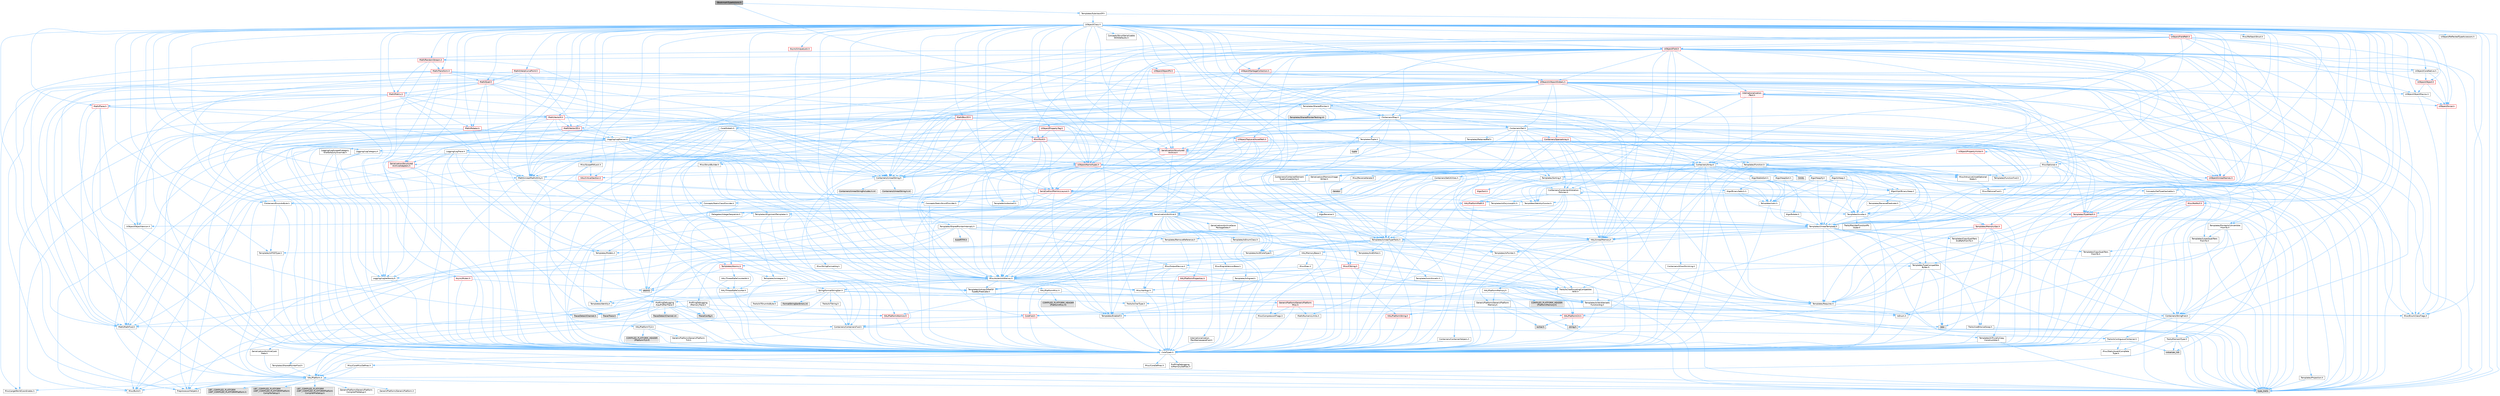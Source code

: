 digraph "IBookmarkTypeActions.h"
{
 // INTERACTIVE_SVG=YES
 // LATEX_PDF_SIZE
  bgcolor="transparent";
  edge [fontname=Helvetica,fontsize=10,labelfontname=Helvetica,labelfontsize=10];
  node [fontname=Helvetica,fontsize=10,shape=box,height=0.2,width=0.4];
  Node1 [id="Node000001",label="IBookmarkTypeActions.h",height=0.2,width=0.4,color="gray40", fillcolor="grey60", style="filled", fontcolor="black",tooltip=" "];
  Node1 -> Node2 [id="edge1_Node000001_Node000002",color="steelblue1",style="solid",tooltip=" "];
  Node2 [id="Node000002",label="Templates/SharedPointer.h",height=0.2,width=0.4,color="grey40", fillcolor="white", style="filled",URL="$d2/d17/SharedPointer_8h.html",tooltip=" "];
  Node2 -> Node3 [id="edge2_Node000002_Node000003",color="steelblue1",style="solid",tooltip=" "];
  Node3 [id="Node000003",label="CoreTypes.h",height=0.2,width=0.4,color="grey40", fillcolor="white", style="filled",URL="$dc/dec/CoreTypes_8h.html",tooltip=" "];
  Node3 -> Node4 [id="edge3_Node000003_Node000004",color="steelblue1",style="solid",tooltip=" "];
  Node4 [id="Node000004",label="HAL/Platform.h",height=0.2,width=0.4,color="grey40", fillcolor="white", style="filled",URL="$d9/dd0/Platform_8h.html",tooltip=" "];
  Node4 -> Node5 [id="edge4_Node000004_Node000005",color="steelblue1",style="solid",tooltip=" "];
  Node5 [id="Node000005",label="Misc/Build.h",height=0.2,width=0.4,color="grey40", fillcolor="white", style="filled",URL="$d3/dbb/Build_8h.html",tooltip=" "];
  Node4 -> Node6 [id="edge5_Node000004_Node000006",color="steelblue1",style="solid",tooltip=" "];
  Node6 [id="Node000006",label="Misc/LargeWorldCoordinates.h",height=0.2,width=0.4,color="grey40", fillcolor="white", style="filled",URL="$d2/dcb/LargeWorldCoordinates_8h.html",tooltip=" "];
  Node4 -> Node7 [id="edge6_Node000004_Node000007",color="steelblue1",style="solid",tooltip=" "];
  Node7 [id="Node000007",label="type_traits",height=0.2,width=0.4,color="grey60", fillcolor="#E0E0E0", style="filled",tooltip=" "];
  Node4 -> Node8 [id="edge7_Node000004_Node000008",color="steelblue1",style="solid",tooltip=" "];
  Node8 [id="Node000008",label="PreprocessorHelpers.h",height=0.2,width=0.4,color="grey40", fillcolor="white", style="filled",URL="$db/ddb/PreprocessorHelpers_8h.html",tooltip=" "];
  Node4 -> Node9 [id="edge8_Node000004_Node000009",color="steelblue1",style="solid",tooltip=" "];
  Node9 [id="Node000009",label="UBT_COMPILED_PLATFORM\l/UBT_COMPILED_PLATFORMPlatform\lCompilerPreSetup.h",height=0.2,width=0.4,color="grey60", fillcolor="#E0E0E0", style="filled",tooltip=" "];
  Node4 -> Node10 [id="edge9_Node000004_Node000010",color="steelblue1",style="solid",tooltip=" "];
  Node10 [id="Node000010",label="GenericPlatform/GenericPlatform\lCompilerPreSetup.h",height=0.2,width=0.4,color="grey40", fillcolor="white", style="filled",URL="$d9/dc8/GenericPlatformCompilerPreSetup_8h.html",tooltip=" "];
  Node4 -> Node11 [id="edge10_Node000004_Node000011",color="steelblue1",style="solid",tooltip=" "];
  Node11 [id="Node000011",label="GenericPlatform/GenericPlatform.h",height=0.2,width=0.4,color="grey40", fillcolor="white", style="filled",URL="$d6/d84/GenericPlatform_8h.html",tooltip=" "];
  Node4 -> Node12 [id="edge11_Node000004_Node000012",color="steelblue1",style="solid",tooltip=" "];
  Node12 [id="Node000012",label="UBT_COMPILED_PLATFORM\l/UBT_COMPILED_PLATFORMPlatform.h",height=0.2,width=0.4,color="grey60", fillcolor="#E0E0E0", style="filled",tooltip=" "];
  Node4 -> Node13 [id="edge12_Node000004_Node000013",color="steelblue1",style="solid",tooltip=" "];
  Node13 [id="Node000013",label="UBT_COMPILED_PLATFORM\l/UBT_COMPILED_PLATFORMPlatform\lCompilerSetup.h",height=0.2,width=0.4,color="grey60", fillcolor="#E0E0E0", style="filled",tooltip=" "];
  Node3 -> Node14 [id="edge13_Node000003_Node000014",color="steelblue1",style="solid",tooltip=" "];
  Node14 [id="Node000014",label="ProfilingDebugging\l/UMemoryDefines.h",height=0.2,width=0.4,color="grey40", fillcolor="white", style="filled",URL="$d2/da2/UMemoryDefines_8h.html",tooltip=" "];
  Node3 -> Node15 [id="edge14_Node000003_Node000015",color="steelblue1",style="solid",tooltip=" "];
  Node15 [id="Node000015",label="Misc/CoreMiscDefines.h",height=0.2,width=0.4,color="grey40", fillcolor="white", style="filled",URL="$da/d38/CoreMiscDefines_8h.html",tooltip=" "];
  Node15 -> Node4 [id="edge15_Node000015_Node000004",color="steelblue1",style="solid",tooltip=" "];
  Node15 -> Node8 [id="edge16_Node000015_Node000008",color="steelblue1",style="solid",tooltip=" "];
  Node3 -> Node16 [id="edge17_Node000003_Node000016",color="steelblue1",style="solid",tooltip=" "];
  Node16 [id="Node000016",label="Misc/CoreDefines.h",height=0.2,width=0.4,color="grey40", fillcolor="white", style="filled",URL="$d3/dd2/CoreDefines_8h.html",tooltip=" "];
  Node2 -> Node17 [id="edge18_Node000002_Node000017",color="steelblue1",style="solid",tooltip=" "];
  Node17 [id="Node000017",label="Misc/IntrusiveUnsetOptional\lState.h",height=0.2,width=0.4,color="grey40", fillcolor="white", style="filled",URL="$d2/d0a/IntrusiveUnsetOptionalState_8h.html",tooltip=" "];
  Node17 -> Node18 [id="edge19_Node000017_Node000018",color="steelblue1",style="solid",tooltip=" "];
  Node18 [id="Node000018",label="Misc/OptionalFwd.h",height=0.2,width=0.4,color="grey40", fillcolor="white", style="filled",URL="$dc/d50/OptionalFwd_8h.html",tooltip=" "];
  Node2 -> Node19 [id="edge20_Node000002_Node000019",color="steelblue1",style="solid",tooltip=" "];
  Node19 [id="Node000019",label="Templates/PointerIsConvertible\lFromTo.h",height=0.2,width=0.4,color="grey40", fillcolor="white", style="filled",URL="$d6/d65/PointerIsConvertibleFromTo_8h.html",tooltip=" "];
  Node19 -> Node3 [id="edge21_Node000019_Node000003",color="steelblue1",style="solid",tooltip=" "];
  Node19 -> Node20 [id="edge22_Node000019_Node000020",color="steelblue1",style="solid",tooltip=" "];
  Node20 [id="Node000020",label="Misc/StaticAssertComplete\lType.h",height=0.2,width=0.4,color="grey40", fillcolor="white", style="filled",URL="$d5/d4e/StaticAssertCompleteType_8h.html",tooltip=" "];
  Node19 -> Node21 [id="edge23_Node000019_Node000021",color="steelblue1",style="solid",tooltip=" "];
  Node21 [id="Node000021",label="Templates/LosesQualifiers\lFromTo.h",height=0.2,width=0.4,color="grey40", fillcolor="white", style="filled",URL="$d2/db3/LosesQualifiersFromTo_8h.html",tooltip=" "];
  Node21 -> Node22 [id="edge24_Node000021_Node000022",color="steelblue1",style="solid",tooltip=" "];
  Node22 [id="Node000022",label="Templates/CopyQualifiers\lFromTo.h",height=0.2,width=0.4,color="grey40", fillcolor="white", style="filled",URL="$d5/db4/CopyQualifiersFromTo_8h.html",tooltip=" "];
  Node21 -> Node7 [id="edge25_Node000021_Node000007",color="steelblue1",style="solid",tooltip=" "];
  Node19 -> Node7 [id="edge26_Node000019_Node000007",color="steelblue1",style="solid",tooltip=" "];
  Node2 -> Node23 [id="edge27_Node000002_Node000023",color="steelblue1",style="solid",tooltip=" "];
  Node23 [id="Node000023",label="Misc/AssertionMacros.h",height=0.2,width=0.4,color="grey40", fillcolor="white", style="filled",URL="$d0/dfa/AssertionMacros_8h.html",tooltip=" "];
  Node23 -> Node3 [id="edge28_Node000023_Node000003",color="steelblue1",style="solid",tooltip=" "];
  Node23 -> Node4 [id="edge29_Node000023_Node000004",color="steelblue1",style="solid",tooltip=" "];
  Node23 -> Node24 [id="edge30_Node000023_Node000024",color="steelblue1",style="solid",tooltip=" "];
  Node24 [id="Node000024",label="HAL/PlatformMisc.h",height=0.2,width=0.4,color="grey40", fillcolor="white", style="filled",URL="$d0/df5/PlatformMisc_8h.html",tooltip=" "];
  Node24 -> Node3 [id="edge31_Node000024_Node000003",color="steelblue1",style="solid",tooltip=" "];
  Node24 -> Node25 [id="edge32_Node000024_Node000025",color="steelblue1",style="solid",tooltip=" "];
  Node25 [id="Node000025",label="GenericPlatform/GenericPlatform\lMisc.h",height=0.2,width=0.4,color="red", fillcolor="#FFF0F0", style="filled",URL="$db/d9a/GenericPlatformMisc_8h.html",tooltip=" "];
  Node25 -> Node26 [id="edge33_Node000025_Node000026",color="steelblue1",style="solid",tooltip=" "];
  Node26 [id="Node000026",label="Containers/StringFwd.h",height=0.2,width=0.4,color="grey40", fillcolor="white", style="filled",URL="$df/d37/StringFwd_8h.html",tooltip=" "];
  Node26 -> Node3 [id="edge34_Node000026_Node000003",color="steelblue1",style="solid",tooltip=" "];
  Node26 -> Node27 [id="edge35_Node000026_Node000027",color="steelblue1",style="solid",tooltip=" "];
  Node27 [id="Node000027",label="Traits/ElementType.h",height=0.2,width=0.4,color="grey40", fillcolor="white", style="filled",URL="$d5/d4f/ElementType_8h.html",tooltip=" "];
  Node27 -> Node4 [id="edge36_Node000027_Node000004",color="steelblue1",style="solid",tooltip=" "];
  Node27 -> Node28 [id="edge37_Node000027_Node000028",color="steelblue1",style="solid",tooltip=" "];
  Node28 [id="Node000028",label="initializer_list",height=0.2,width=0.4,color="grey60", fillcolor="#E0E0E0", style="filled",tooltip=" "];
  Node27 -> Node7 [id="edge38_Node000027_Node000007",color="steelblue1",style="solid",tooltip=" "];
  Node26 -> Node29 [id="edge39_Node000026_Node000029",color="steelblue1",style="solid",tooltip=" "];
  Node29 [id="Node000029",label="Traits/IsContiguousContainer.h",height=0.2,width=0.4,color="grey40", fillcolor="white", style="filled",URL="$d5/d3c/IsContiguousContainer_8h.html",tooltip=" "];
  Node29 -> Node3 [id="edge40_Node000029_Node000003",color="steelblue1",style="solid",tooltip=" "];
  Node29 -> Node20 [id="edge41_Node000029_Node000020",color="steelblue1",style="solid",tooltip=" "];
  Node29 -> Node28 [id="edge42_Node000029_Node000028",color="steelblue1",style="solid",tooltip=" "];
  Node25 -> Node30 [id="edge43_Node000025_Node000030",color="steelblue1",style="solid",tooltip=" "];
  Node30 [id="Node000030",label="CoreFwd.h",height=0.2,width=0.4,color="red", fillcolor="#FFF0F0", style="filled",URL="$d1/d1e/CoreFwd_8h.html",tooltip=" "];
  Node30 -> Node3 [id="edge44_Node000030_Node000003",color="steelblue1",style="solid",tooltip=" "];
  Node30 -> Node31 [id="edge45_Node000030_Node000031",color="steelblue1",style="solid",tooltip=" "];
  Node31 [id="Node000031",label="Containers/ContainersFwd.h",height=0.2,width=0.4,color="grey40", fillcolor="white", style="filled",URL="$d4/d0a/ContainersFwd_8h.html",tooltip=" "];
  Node31 -> Node4 [id="edge46_Node000031_Node000004",color="steelblue1",style="solid",tooltip=" "];
  Node31 -> Node3 [id="edge47_Node000031_Node000003",color="steelblue1",style="solid",tooltip=" "];
  Node31 -> Node29 [id="edge48_Node000031_Node000029",color="steelblue1",style="solid",tooltip=" "];
  Node30 -> Node32 [id="edge49_Node000030_Node000032",color="steelblue1",style="solid",tooltip=" "];
  Node32 [id="Node000032",label="Math/MathFwd.h",height=0.2,width=0.4,color="grey40", fillcolor="white", style="filled",URL="$d2/d10/MathFwd_8h.html",tooltip=" "];
  Node32 -> Node4 [id="edge50_Node000032_Node000004",color="steelblue1",style="solid",tooltip=" "];
  Node25 -> Node3 [id="edge51_Node000025_Node000003",color="steelblue1",style="solid",tooltip=" "];
  Node25 -> Node35 [id="edge52_Node000025_Node000035",color="steelblue1",style="solid",tooltip=" "];
  Node35 [id="Node000035",label="HAL/PlatformCrt.h",height=0.2,width=0.4,color="red", fillcolor="#FFF0F0", style="filled",URL="$d8/d75/PlatformCrt_8h.html",tooltip=" "];
  Node35 -> Node36 [id="edge53_Node000035_Node000036",color="steelblue1",style="solid",tooltip=" "];
  Node36 [id="Node000036",label="new",height=0.2,width=0.4,color="grey60", fillcolor="#E0E0E0", style="filled",tooltip=" "];
  Node35 -> Node37 [id="edge54_Node000035_Node000037",color="steelblue1",style="solid",tooltip=" "];
  Node37 [id="Node000037",label="wchar.h",height=0.2,width=0.4,color="grey60", fillcolor="#E0E0E0", style="filled",tooltip=" "];
  Node35 -> Node44 [id="edge55_Node000035_Node000044",color="steelblue1",style="solid",tooltip=" "];
  Node44 [id="Node000044",label="string.h",height=0.2,width=0.4,color="grey60", fillcolor="#E0E0E0", style="filled",tooltip=" "];
  Node25 -> Node45 [id="edge56_Node000025_Node000045",color="steelblue1",style="solid",tooltip=" "];
  Node45 [id="Node000045",label="Math/NumericLimits.h",height=0.2,width=0.4,color="grey40", fillcolor="white", style="filled",URL="$df/d1b/NumericLimits_8h.html",tooltip=" "];
  Node45 -> Node3 [id="edge57_Node000045_Node000003",color="steelblue1",style="solid",tooltip=" "];
  Node25 -> Node46 [id="edge58_Node000025_Node000046",color="steelblue1",style="solid",tooltip=" "];
  Node46 [id="Node000046",label="Misc/CompressionFlags.h",height=0.2,width=0.4,color="grey40", fillcolor="white", style="filled",URL="$d9/d76/CompressionFlags_8h.html",tooltip=" "];
  Node25 -> Node47 [id="edge59_Node000025_Node000047",color="steelblue1",style="solid",tooltip=" "];
  Node47 [id="Node000047",label="Misc/EnumClassFlags.h",height=0.2,width=0.4,color="grey40", fillcolor="white", style="filled",URL="$d8/de7/EnumClassFlags_8h.html",tooltip=" "];
  Node24 -> Node50 [id="edge60_Node000024_Node000050",color="steelblue1",style="solid",tooltip=" "];
  Node50 [id="Node000050",label="COMPILED_PLATFORM_HEADER\l(PlatformMisc.h)",height=0.2,width=0.4,color="grey60", fillcolor="#E0E0E0", style="filled",tooltip=" "];
  Node24 -> Node51 [id="edge61_Node000024_Node000051",color="steelblue1",style="solid",tooltip=" "];
  Node51 [id="Node000051",label="ProfilingDebugging\l/CpuProfilerTrace.h",height=0.2,width=0.4,color="grey40", fillcolor="white", style="filled",URL="$da/dcb/CpuProfilerTrace_8h.html",tooltip=" "];
  Node51 -> Node3 [id="edge62_Node000051_Node000003",color="steelblue1",style="solid",tooltip=" "];
  Node51 -> Node31 [id="edge63_Node000051_Node000031",color="steelblue1",style="solid",tooltip=" "];
  Node51 -> Node52 [id="edge64_Node000051_Node000052",color="steelblue1",style="solid",tooltip=" "];
  Node52 [id="Node000052",label="HAL/PlatformAtomics.h",height=0.2,width=0.4,color="red", fillcolor="#FFF0F0", style="filled",URL="$d3/d36/PlatformAtomics_8h.html",tooltip=" "];
  Node52 -> Node3 [id="edge65_Node000052_Node000003",color="steelblue1",style="solid",tooltip=" "];
  Node51 -> Node8 [id="edge66_Node000051_Node000008",color="steelblue1",style="solid",tooltip=" "];
  Node51 -> Node5 [id="edge67_Node000051_Node000005",color="steelblue1",style="solid",tooltip=" "];
  Node51 -> Node55 [id="edge68_Node000051_Node000055",color="steelblue1",style="solid",tooltip=" "];
  Node55 [id="Node000055",label="Trace/Config.h",height=0.2,width=0.4,color="grey60", fillcolor="#E0E0E0", style="filled",tooltip=" "];
  Node51 -> Node56 [id="edge69_Node000051_Node000056",color="steelblue1",style="solid",tooltip=" "];
  Node56 [id="Node000056",label="Trace/Detail/Channel.h",height=0.2,width=0.4,color="grey60", fillcolor="#E0E0E0", style="filled",tooltip=" "];
  Node51 -> Node57 [id="edge70_Node000051_Node000057",color="steelblue1",style="solid",tooltip=" "];
  Node57 [id="Node000057",label="Trace/Detail/Channel.inl",height=0.2,width=0.4,color="grey60", fillcolor="#E0E0E0", style="filled",tooltip=" "];
  Node51 -> Node58 [id="edge71_Node000051_Node000058",color="steelblue1",style="solid",tooltip=" "];
  Node58 [id="Node000058",label="Trace/Trace.h",height=0.2,width=0.4,color="grey60", fillcolor="#E0E0E0", style="filled",tooltip=" "];
  Node23 -> Node8 [id="edge72_Node000023_Node000008",color="steelblue1",style="solid",tooltip=" "];
  Node23 -> Node59 [id="edge73_Node000023_Node000059",color="steelblue1",style="solid",tooltip=" "];
  Node59 [id="Node000059",label="Templates/EnableIf.h",height=0.2,width=0.4,color="grey40", fillcolor="white", style="filled",URL="$d7/d60/EnableIf_8h.html",tooltip=" "];
  Node59 -> Node3 [id="edge74_Node000059_Node000003",color="steelblue1",style="solid",tooltip=" "];
  Node23 -> Node60 [id="edge75_Node000023_Node000060",color="steelblue1",style="solid",tooltip=" "];
  Node60 [id="Node000060",label="Templates/IsArrayOrRefOf\lTypeByPredicate.h",height=0.2,width=0.4,color="grey40", fillcolor="white", style="filled",URL="$d6/da1/IsArrayOrRefOfTypeByPredicate_8h.html",tooltip=" "];
  Node60 -> Node3 [id="edge76_Node000060_Node000003",color="steelblue1",style="solid",tooltip=" "];
  Node23 -> Node61 [id="edge77_Node000023_Node000061",color="steelblue1",style="solid",tooltip=" "];
  Node61 [id="Node000061",label="Templates/IsValidVariadic\lFunctionArg.h",height=0.2,width=0.4,color="grey40", fillcolor="white", style="filled",URL="$d0/dc8/IsValidVariadicFunctionArg_8h.html",tooltip=" "];
  Node61 -> Node3 [id="edge78_Node000061_Node000003",color="steelblue1",style="solid",tooltip=" "];
  Node61 -> Node62 [id="edge79_Node000061_Node000062",color="steelblue1",style="solid",tooltip=" "];
  Node62 [id="Node000062",label="IsEnum.h",height=0.2,width=0.4,color="grey40", fillcolor="white", style="filled",URL="$d4/de5/IsEnum_8h.html",tooltip=" "];
  Node61 -> Node7 [id="edge80_Node000061_Node000007",color="steelblue1",style="solid",tooltip=" "];
  Node23 -> Node63 [id="edge81_Node000023_Node000063",color="steelblue1",style="solid",tooltip=" "];
  Node63 [id="Node000063",label="Traits/IsCharEncodingCompatible\lWith.h",height=0.2,width=0.4,color="grey40", fillcolor="white", style="filled",URL="$df/dd1/IsCharEncodingCompatibleWith_8h.html",tooltip=" "];
  Node63 -> Node7 [id="edge82_Node000063_Node000007",color="steelblue1",style="solid",tooltip=" "];
  Node63 -> Node64 [id="edge83_Node000063_Node000064",color="steelblue1",style="solid",tooltip=" "];
  Node64 [id="Node000064",label="Traits/IsCharType.h",height=0.2,width=0.4,color="grey40", fillcolor="white", style="filled",URL="$db/d51/IsCharType_8h.html",tooltip=" "];
  Node64 -> Node3 [id="edge84_Node000064_Node000003",color="steelblue1",style="solid",tooltip=" "];
  Node23 -> Node65 [id="edge85_Node000023_Node000065",color="steelblue1",style="solid",tooltip=" "];
  Node65 [id="Node000065",label="Misc/VarArgs.h",height=0.2,width=0.4,color="grey40", fillcolor="white", style="filled",URL="$d5/d6f/VarArgs_8h.html",tooltip=" "];
  Node65 -> Node3 [id="edge86_Node000065_Node000003",color="steelblue1",style="solid",tooltip=" "];
  Node23 -> Node66 [id="edge87_Node000023_Node000066",color="steelblue1",style="solid",tooltip=" "];
  Node66 [id="Node000066",label="String/FormatStringSan.h",height=0.2,width=0.4,color="grey40", fillcolor="white", style="filled",URL="$d3/d8b/FormatStringSan_8h.html",tooltip=" "];
  Node66 -> Node7 [id="edge88_Node000066_Node000007",color="steelblue1",style="solid",tooltip=" "];
  Node66 -> Node3 [id="edge89_Node000066_Node000003",color="steelblue1",style="solid",tooltip=" "];
  Node66 -> Node67 [id="edge90_Node000066_Node000067",color="steelblue1",style="solid",tooltip=" "];
  Node67 [id="Node000067",label="Templates/Requires.h",height=0.2,width=0.4,color="grey40", fillcolor="white", style="filled",URL="$dc/d96/Requires_8h.html",tooltip=" "];
  Node67 -> Node59 [id="edge91_Node000067_Node000059",color="steelblue1",style="solid",tooltip=" "];
  Node67 -> Node7 [id="edge92_Node000067_Node000007",color="steelblue1",style="solid",tooltip=" "];
  Node66 -> Node68 [id="edge93_Node000066_Node000068",color="steelblue1",style="solid",tooltip=" "];
  Node68 [id="Node000068",label="Templates/Identity.h",height=0.2,width=0.4,color="grey40", fillcolor="white", style="filled",URL="$d0/dd5/Identity_8h.html",tooltip=" "];
  Node66 -> Node61 [id="edge94_Node000066_Node000061",color="steelblue1",style="solid",tooltip=" "];
  Node66 -> Node64 [id="edge95_Node000066_Node000064",color="steelblue1",style="solid",tooltip=" "];
  Node66 -> Node69 [id="edge96_Node000066_Node000069",color="steelblue1",style="solid",tooltip=" "];
  Node69 [id="Node000069",label="Traits/IsTEnumAsByte.h",height=0.2,width=0.4,color="grey40", fillcolor="white", style="filled",URL="$d1/de6/IsTEnumAsByte_8h.html",tooltip=" "];
  Node66 -> Node70 [id="edge97_Node000066_Node000070",color="steelblue1",style="solid",tooltip=" "];
  Node70 [id="Node000070",label="Traits/IsTString.h",height=0.2,width=0.4,color="grey40", fillcolor="white", style="filled",URL="$d0/df8/IsTString_8h.html",tooltip=" "];
  Node70 -> Node31 [id="edge98_Node000070_Node000031",color="steelblue1",style="solid",tooltip=" "];
  Node66 -> Node31 [id="edge99_Node000066_Node000031",color="steelblue1",style="solid",tooltip=" "];
  Node66 -> Node71 [id="edge100_Node000066_Node000071",color="steelblue1",style="solid",tooltip=" "];
  Node71 [id="Node000071",label="FormatStringSanErrors.inl",height=0.2,width=0.4,color="grey60", fillcolor="#E0E0E0", style="filled",tooltip=" "];
  Node23 -> Node72 [id="edge101_Node000023_Node000072",color="steelblue1",style="solid",tooltip=" "];
  Node72 [id="Node000072",label="atomic",height=0.2,width=0.4,color="grey60", fillcolor="#E0E0E0", style="filled",tooltip=" "];
  Node2 -> Node73 [id="edge102_Node000002_Node000073",color="steelblue1",style="solid",tooltip=" "];
  Node73 [id="Node000073",label="HAL/UnrealMemory.h",height=0.2,width=0.4,color="grey40", fillcolor="white", style="filled",URL="$d9/d96/UnrealMemory_8h.html",tooltip=" "];
  Node73 -> Node3 [id="edge103_Node000073_Node000003",color="steelblue1",style="solid",tooltip=" "];
  Node73 -> Node74 [id="edge104_Node000073_Node000074",color="steelblue1",style="solid",tooltip=" "];
  Node74 [id="Node000074",label="GenericPlatform/GenericPlatform\lMemory.h",height=0.2,width=0.4,color="grey40", fillcolor="white", style="filled",URL="$dd/d22/GenericPlatformMemory_8h.html",tooltip=" "];
  Node74 -> Node30 [id="edge105_Node000074_Node000030",color="steelblue1",style="solid",tooltip=" "];
  Node74 -> Node3 [id="edge106_Node000074_Node000003",color="steelblue1",style="solid",tooltip=" "];
  Node74 -> Node75 [id="edge107_Node000074_Node000075",color="steelblue1",style="solid",tooltip=" "];
  Node75 [id="Node000075",label="HAL/PlatformString.h",height=0.2,width=0.4,color="red", fillcolor="#FFF0F0", style="filled",URL="$db/db5/PlatformString_8h.html",tooltip=" "];
  Node75 -> Node3 [id="edge108_Node000075_Node000003",color="steelblue1",style="solid",tooltip=" "];
  Node74 -> Node44 [id="edge109_Node000074_Node000044",color="steelblue1",style="solid",tooltip=" "];
  Node74 -> Node37 [id="edge110_Node000074_Node000037",color="steelblue1",style="solid",tooltip=" "];
  Node73 -> Node77 [id="edge111_Node000073_Node000077",color="steelblue1",style="solid",tooltip=" "];
  Node77 [id="Node000077",label="HAL/MemoryBase.h",height=0.2,width=0.4,color="grey40", fillcolor="white", style="filled",URL="$d6/d9f/MemoryBase_8h.html",tooltip=" "];
  Node77 -> Node3 [id="edge112_Node000077_Node000003",color="steelblue1",style="solid",tooltip=" "];
  Node77 -> Node52 [id="edge113_Node000077_Node000052",color="steelblue1",style="solid",tooltip=" "];
  Node77 -> Node35 [id="edge114_Node000077_Node000035",color="steelblue1",style="solid",tooltip=" "];
  Node77 -> Node78 [id="edge115_Node000077_Node000078",color="steelblue1",style="solid",tooltip=" "];
  Node78 [id="Node000078",label="Misc/Exec.h",height=0.2,width=0.4,color="grey40", fillcolor="white", style="filled",URL="$de/ddb/Exec_8h.html",tooltip=" "];
  Node78 -> Node3 [id="edge116_Node000078_Node000003",color="steelblue1",style="solid",tooltip=" "];
  Node78 -> Node23 [id="edge117_Node000078_Node000023",color="steelblue1",style="solid",tooltip=" "];
  Node77 -> Node79 [id="edge118_Node000077_Node000079",color="steelblue1",style="solid",tooltip=" "];
  Node79 [id="Node000079",label="Misc/OutputDevice.h",height=0.2,width=0.4,color="grey40", fillcolor="white", style="filled",URL="$d7/d32/OutputDevice_8h.html",tooltip=" "];
  Node79 -> Node30 [id="edge119_Node000079_Node000030",color="steelblue1",style="solid",tooltip=" "];
  Node79 -> Node3 [id="edge120_Node000079_Node000003",color="steelblue1",style="solid",tooltip=" "];
  Node79 -> Node80 [id="edge121_Node000079_Node000080",color="steelblue1",style="solid",tooltip=" "];
  Node80 [id="Node000080",label="Logging/LogVerbosity.h",height=0.2,width=0.4,color="grey40", fillcolor="white", style="filled",URL="$d2/d8f/LogVerbosity_8h.html",tooltip=" "];
  Node80 -> Node3 [id="edge122_Node000080_Node000003",color="steelblue1",style="solid",tooltip=" "];
  Node79 -> Node65 [id="edge123_Node000079_Node000065",color="steelblue1",style="solid",tooltip=" "];
  Node79 -> Node60 [id="edge124_Node000079_Node000060",color="steelblue1",style="solid",tooltip=" "];
  Node79 -> Node61 [id="edge125_Node000079_Node000061",color="steelblue1",style="solid",tooltip=" "];
  Node79 -> Node63 [id="edge126_Node000079_Node000063",color="steelblue1",style="solid",tooltip=" "];
  Node77 -> Node81 [id="edge127_Node000077_Node000081",color="steelblue1",style="solid",tooltip=" "];
  Node81 [id="Node000081",label="Templates/Atomic.h",height=0.2,width=0.4,color="red", fillcolor="#FFF0F0", style="filled",URL="$d3/d91/Atomic_8h.html",tooltip=" "];
  Node81 -> Node82 [id="edge128_Node000081_Node000082",color="steelblue1",style="solid",tooltip=" "];
  Node82 [id="Node000082",label="HAL/ThreadSafeCounter.h",height=0.2,width=0.4,color="grey40", fillcolor="white", style="filled",URL="$dc/dc9/ThreadSafeCounter_8h.html",tooltip=" "];
  Node82 -> Node3 [id="edge129_Node000082_Node000003",color="steelblue1",style="solid",tooltip=" "];
  Node82 -> Node52 [id="edge130_Node000082_Node000052",color="steelblue1",style="solid",tooltip=" "];
  Node81 -> Node83 [id="edge131_Node000081_Node000083",color="steelblue1",style="solid",tooltip=" "];
  Node83 [id="Node000083",label="HAL/ThreadSafeCounter64.h",height=0.2,width=0.4,color="grey40", fillcolor="white", style="filled",URL="$d0/d12/ThreadSafeCounter64_8h.html",tooltip=" "];
  Node83 -> Node3 [id="edge132_Node000083_Node000003",color="steelblue1",style="solid",tooltip=" "];
  Node83 -> Node82 [id="edge133_Node000083_Node000082",color="steelblue1",style="solid",tooltip=" "];
  Node81 -> Node84 [id="edge134_Node000081_Node000084",color="steelblue1",style="solid",tooltip=" "];
  Node84 [id="Node000084",label="Templates/IsIntegral.h",height=0.2,width=0.4,color="grey40", fillcolor="white", style="filled",URL="$da/d64/IsIntegral_8h.html",tooltip=" "];
  Node84 -> Node3 [id="edge135_Node000084_Node000003",color="steelblue1",style="solid",tooltip=" "];
  Node81 -> Node72 [id="edge136_Node000081_Node000072",color="steelblue1",style="solid",tooltip=" "];
  Node73 -> Node90 [id="edge137_Node000073_Node000090",color="steelblue1",style="solid",tooltip=" "];
  Node90 [id="Node000090",label="HAL/PlatformMemory.h",height=0.2,width=0.4,color="grey40", fillcolor="white", style="filled",URL="$de/d68/PlatformMemory_8h.html",tooltip=" "];
  Node90 -> Node3 [id="edge138_Node000090_Node000003",color="steelblue1",style="solid",tooltip=" "];
  Node90 -> Node74 [id="edge139_Node000090_Node000074",color="steelblue1",style="solid",tooltip=" "];
  Node90 -> Node91 [id="edge140_Node000090_Node000091",color="steelblue1",style="solid",tooltip=" "];
  Node91 [id="Node000091",label="COMPILED_PLATFORM_HEADER\l(PlatformMemory.h)",height=0.2,width=0.4,color="grey60", fillcolor="#E0E0E0", style="filled",tooltip=" "];
  Node73 -> Node92 [id="edge141_Node000073_Node000092",color="steelblue1",style="solid",tooltip=" "];
  Node92 [id="Node000092",label="ProfilingDebugging\l/MemoryTrace.h",height=0.2,width=0.4,color="grey40", fillcolor="white", style="filled",URL="$da/dd7/MemoryTrace_8h.html",tooltip=" "];
  Node92 -> Node4 [id="edge142_Node000092_Node000004",color="steelblue1",style="solid",tooltip=" "];
  Node92 -> Node47 [id="edge143_Node000092_Node000047",color="steelblue1",style="solid",tooltip=" "];
  Node92 -> Node55 [id="edge144_Node000092_Node000055",color="steelblue1",style="solid",tooltip=" "];
  Node92 -> Node58 [id="edge145_Node000092_Node000058",color="steelblue1",style="solid",tooltip=" "];
  Node73 -> Node93 [id="edge146_Node000073_Node000093",color="steelblue1",style="solid",tooltip=" "];
  Node93 [id="Node000093",label="Templates/IsPointer.h",height=0.2,width=0.4,color="grey40", fillcolor="white", style="filled",URL="$d7/d05/IsPointer_8h.html",tooltip=" "];
  Node93 -> Node3 [id="edge147_Node000093_Node000003",color="steelblue1",style="solid",tooltip=" "];
  Node2 -> Node94 [id="edge148_Node000002_Node000094",color="steelblue1",style="solid",tooltip=" "];
  Node94 [id="Node000094",label="Containers/Array.h",height=0.2,width=0.4,color="grey40", fillcolor="white", style="filled",URL="$df/dd0/Array_8h.html",tooltip=" "];
  Node94 -> Node3 [id="edge149_Node000094_Node000003",color="steelblue1",style="solid",tooltip=" "];
  Node94 -> Node23 [id="edge150_Node000094_Node000023",color="steelblue1",style="solid",tooltip=" "];
  Node94 -> Node17 [id="edge151_Node000094_Node000017",color="steelblue1",style="solid",tooltip=" "];
  Node94 -> Node95 [id="edge152_Node000094_Node000095",color="steelblue1",style="solid",tooltip=" "];
  Node95 [id="Node000095",label="Misc/ReverseIterate.h",height=0.2,width=0.4,color="grey40", fillcolor="white", style="filled",URL="$db/de3/ReverseIterate_8h.html",tooltip=" "];
  Node95 -> Node4 [id="edge153_Node000095_Node000004",color="steelblue1",style="solid",tooltip=" "];
  Node95 -> Node96 [id="edge154_Node000095_Node000096",color="steelblue1",style="solid",tooltip=" "];
  Node96 [id="Node000096",label="iterator",height=0.2,width=0.4,color="grey60", fillcolor="#E0E0E0", style="filled",tooltip=" "];
  Node94 -> Node73 [id="edge155_Node000094_Node000073",color="steelblue1",style="solid",tooltip=" "];
  Node94 -> Node97 [id="edge156_Node000094_Node000097",color="steelblue1",style="solid",tooltip=" "];
  Node97 [id="Node000097",label="Templates/UnrealTypeTraits.h",height=0.2,width=0.4,color="grey40", fillcolor="white", style="filled",URL="$d2/d2d/UnrealTypeTraits_8h.html",tooltip=" "];
  Node97 -> Node3 [id="edge157_Node000097_Node000003",color="steelblue1",style="solid",tooltip=" "];
  Node97 -> Node93 [id="edge158_Node000097_Node000093",color="steelblue1",style="solid",tooltip=" "];
  Node97 -> Node23 [id="edge159_Node000097_Node000023",color="steelblue1",style="solid",tooltip=" "];
  Node97 -> Node86 [id="edge160_Node000097_Node000086",color="steelblue1",style="solid",tooltip=" "];
  Node86 [id="Node000086",label="Templates/AndOrNot.h",height=0.2,width=0.4,color="grey40", fillcolor="white", style="filled",URL="$db/d0a/AndOrNot_8h.html",tooltip=" "];
  Node86 -> Node3 [id="edge161_Node000086_Node000003",color="steelblue1",style="solid",tooltip=" "];
  Node97 -> Node59 [id="edge162_Node000097_Node000059",color="steelblue1",style="solid",tooltip=" "];
  Node97 -> Node98 [id="edge163_Node000097_Node000098",color="steelblue1",style="solid",tooltip=" "];
  Node98 [id="Node000098",label="Templates/IsArithmetic.h",height=0.2,width=0.4,color="grey40", fillcolor="white", style="filled",URL="$d2/d5d/IsArithmetic_8h.html",tooltip=" "];
  Node98 -> Node3 [id="edge164_Node000098_Node000003",color="steelblue1",style="solid",tooltip=" "];
  Node97 -> Node62 [id="edge165_Node000097_Node000062",color="steelblue1",style="solid",tooltip=" "];
  Node97 -> Node99 [id="edge166_Node000097_Node000099",color="steelblue1",style="solid",tooltip=" "];
  Node99 [id="Node000099",label="Templates/Models.h",height=0.2,width=0.4,color="grey40", fillcolor="white", style="filled",URL="$d3/d0c/Models_8h.html",tooltip=" "];
  Node99 -> Node68 [id="edge167_Node000099_Node000068",color="steelblue1",style="solid",tooltip=" "];
  Node97 -> Node100 [id="edge168_Node000097_Node000100",color="steelblue1",style="solid",tooltip=" "];
  Node100 [id="Node000100",label="Templates/IsPODType.h",height=0.2,width=0.4,color="grey40", fillcolor="white", style="filled",URL="$d7/db1/IsPODType_8h.html",tooltip=" "];
  Node100 -> Node3 [id="edge169_Node000100_Node000003",color="steelblue1",style="solid",tooltip=" "];
  Node97 -> Node101 [id="edge170_Node000097_Node000101",color="steelblue1",style="solid",tooltip=" "];
  Node101 [id="Node000101",label="Templates/IsUECoreType.h",height=0.2,width=0.4,color="grey40", fillcolor="white", style="filled",URL="$d1/db8/IsUECoreType_8h.html",tooltip=" "];
  Node101 -> Node3 [id="edge171_Node000101_Node000003",color="steelblue1",style="solid",tooltip=" "];
  Node101 -> Node7 [id="edge172_Node000101_Node000007",color="steelblue1",style="solid",tooltip=" "];
  Node97 -> Node87 [id="edge173_Node000097_Node000087",color="steelblue1",style="solid",tooltip=" "];
  Node87 [id="Node000087",label="Templates/IsTriviallyCopy\lConstructible.h",height=0.2,width=0.4,color="grey40", fillcolor="white", style="filled",URL="$d3/d78/IsTriviallyCopyConstructible_8h.html",tooltip=" "];
  Node87 -> Node3 [id="edge174_Node000087_Node000003",color="steelblue1",style="solid",tooltip=" "];
  Node87 -> Node7 [id="edge175_Node000087_Node000007",color="steelblue1",style="solid",tooltip=" "];
  Node94 -> Node102 [id="edge176_Node000094_Node000102",color="steelblue1",style="solid",tooltip=" "];
  Node102 [id="Node000102",label="Templates/UnrealTemplate.h",height=0.2,width=0.4,color="grey40", fillcolor="white", style="filled",URL="$d4/d24/UnrealTemplate_8h.html",tooltip=" "];
  Node102 -> Node3 [id="edge177_Node000102_Node000003",color="steelblue1",style="solid",tooltip=" "];
  Node102 -> Node93 [id="edge178_Node000102_Node000093",color="steelblue1",style="solid",tooltip=" "];
  Node102 -> Node73 [id="edge179_Node000102_Node000073",color="steelblue1",style="solid",tooltip=" "];
  Node102 -> Node103 [id="edge180_Node000102_Node000103",color="steelblue1",style="solid",tooltip=" "];
  Node103 [id="Node000103",label="Templates/CopyQualifiers\lAndRefsFromTo.h",height=0.2,width=0.4,color="grey40", fillcolor="white", style="filled",URL="$d3/db3/CopyQualifiersAndRefsFromTo_8h.html",tooltip=" "];
  Node103 -> Node22 [id="edge181_Node000103_Node000022",color="steelblue1",style="solid",tooltip=" "];
  Node102 -> Node97 [id="edge182_Node000102_Node000097",color="steelblue1",style="solid",tooltip=" "];
  Node102 -> Node104 [id="edge183_Node000102_Node000104",color="steelblue1",style="solid",tooltip=" "];
  Node104 [id="Node000104",label="Templates/RemoveReference.h",height=0.2,width=0.4,color="grey40", fillcolor="white", style="filled",URL="$da/dbe/RemoveReference_8h.html",tooltip=" "];
  Node104 -> Node3 [id="edge184_Node000104_Node000003",color="steelblue1",style="solid",tooltip=" "];
  Node102 -> Node67 [id="edge185_Node000102_Node000067",color="steelblue1",style="solid",tooltip=" "];
  Node102 -> Node105 [id="edge186_Node000102_Node000105",color="steelblue1",style="solid",tooltip=" "];
  Node105 [id="Node000105",label="Templates/TypeCompatible\lBytes.h",height=0.2,width=0.4,color="grey40", fillcolor="white", style="filled",URL="$df/d0a/TypeCompatibleBytes_8h.html",tooltip=" "];
  Node105 -> Node3 [id="edge187_Node000105_Node000003",color="steelblue1",style="solid",tooltip=" "];
  Node105 -> Node44 [id="edge188_Node000105_Node000044",color="steelblue1",style="solid",tooltip=" "];
  Node105 -> Node36 [id="edge189_Node000105_Node000036",color="steelblue1",style="solid",tooltip=" "];
  Node105 -> Node7 [id="edge190_Node000105_Node000007",color="steelblue1",style="solid",tooltip=" "];
  Node102 -> Node68 [id="edge191_Node000102_Node000068",color="steelblue1",style="solid",tooltip=" "];
  Node102 -> Node29 [id="edge192_Node000102_Node000029",color="steelblue1",style="solid",tooltip=" "];
  Node102 -> Node106 [id="edge193_Node000102_Node000106",color="steelblue1",style="solid",tooltip=" "];
  Node106 [id="Node000106",label="Traits/UseBitwiseSwap.h",height=0.2,width=0.4,color="grey40", fillcolor="white", style="filled",URL="$db/df3/UseBitwiseSwap_8h.html",tooltip=" "];
  Node106 -> Node3 [id="edge194_Node000106_Node000003",color="steelblue1",style="solid",tooltip=" "];
  Node106 -> Node7 [id="edge195_Node000106_Node000007",color="steelblue1",style="solid",tooltip=" "];
  Node102 -> Node7 [id="edge196_Node000102_Node000007",color="steelblue1",style="solid",tooltip=" "];
  Node94 -> Node107 [id="edge197_Node000094_Node000107",color="steelblue1",style="solid",tooltip=" "];
  Node107 [id="Node000107",label="Containers/AllowShrinking.h",height=0.2,width=0.4,color="grey40", fillcolor="white", style="filled",URL="$d7/d1a/AllowShrinking_8h.html",tooltip=" "];
  Node107 -> Node3 [id="edge198_Node000107_Node000003",color="steelblue1",style="solid",tooltip=" "];
  Node94 -> Node108 [id="edge199_Node000094_Node000108",color="steelblue1",style="solid",tooltip=" "];
  Node108 [id="Node000108",label="Containers/ContainerAllocation\lPolicies.h",height=0.2,width=0.4,color="grey40", fillcolor="white", style="filled",URL="$d7/dff/ContainerAllocationPolicies_8h.html",tooltip=" "];
  Node108 -> Node3 [id="edge200_Node000108_Node000003",color="steelblue1",style="solid",tooltip=" "];
  Node108 -> Node109 [id="edge201_Node000108_Node000109",color="steelblue1",style="solid",tooltip=" "];
  Node109 [id="Node000109",label="Containers/ContainerHelpers.h",height=0.2,width=0.4,color="grey40", fillcolor="white", style="filled",URL="$d7/d33/ContainerHelpers_8h.html",tooltip=" "];
  Node109 -> Node3 [id="edge202_Node000109_Node000003",color="steelblue1",style="solid",tooltip=" "];
  Node108 -> Node108 [id="edge203_Node000108_Node000108",color="steelblue1",style="solid",tooltip=" "];
  Node108 -> Node110 [id="edge204_Node000108_Node000110",color="steelblue1",style="solid",tooltip=" "];
  Node110 [id="Node000110",label="HAL/PlatformMath.h",height=0.2,width=0.4,color="red", fillcolor="#FFF0F0", style="filled",URL="$dc/d53/PlatformMath_8h.html",tooltip=" "];
  Node110 -> Node3 [id="edge205_Node000110_Node000003",color="steelblue1",style="solid",tooltip=" "];
  Node108 -> Node73 [id="edge206_Node000108_Node000073",color="steelblue1",style="solid",tooltip=" "];
  Node108 -> Node45 [id="edge207_Node000108_Node000045",color="steelblue1",style="solid",tooltip=" "];
  Node108 -> Node23 [id="edge208_Node000108_Node000023",color="steelblue1",style="solid",tooltip=" "];
  Node108 -> Node118 [id="edge209_Node000108_Node000118",color="steelblue1",style="solid",tooltip=" "];
  Node118 [id="Node000118",label="Templates/IsPolymorphic.h",height=0.2,width=0.4,color="grey40", fillcolor="white", style="filled",URL="$dc/d20/IsPolymorphic_8h.html",tooltip=" "];
  Node108 -> Node119 [id="edge210_Node000108_Node000119",color="steelblue1",style="solid",tooltip=" "];
  Node119 [id="Node000119",label="Templates/MemoryOps.h",height=0.2,width=0.4,color="red", fillcolor="#FFF0F0", style="filled",URL="$db/dea/MemoryOps_8h.html",tooltip=" "];
  Node119 -> Node3 [id="edge211_Node000119_Node000003",color="steelblue1",style="solid",tooltip=" "];
  Node119 -> Node73 [id="edge212_Node000119_Node000073",color="steelblue1",style="solid",tooltip=" "];
  Node119 -> Node87 [id="edge213_Node000119_Node000087",color="steelblue1",style="solid",tooltip=" "];
  Node119 -> Node67 [id="edge214_Node000119_Node000067",color="steelblue1",style="solid",tooltip=" "];
  Node119 -> Node97 [id="edge215_Node000119_Node000097",color="steelblue1",style="solid",tooltip=" "];
  Node119 -> Node106 [id="edge216_Node000119_Node000106",color="steelblue1",style="solid",tooltip=" "];
  Node119 -> Node36 [id="edge217_Node000119_Node000036",color="steelblue1",style="solid",tooltip=" "];
  Node119 -> Node7 [id="edge218_Node000119_Node000007",color="steelblue1",style="solid",tooltip=" "];
  Node108 -> Node105 [id="edge219_Node000108_Node000105",color="steelblue1",style="solid",tooltip=" "];
  Node108 -> Node7 [id="edge220_Node000108_Node000007",color="steelblue1",style="solid",tooltip=" "];
  Node94 -> Node120 [id="edge221_Node000094_Node000120",color="steelblue1",style="solid",tooltip=" "];
  Node120 [id="Node000120",label="Containers/ContainerElement\lTypeCompatibility.h",height=0.2,width=0.4,color="grey40", fillcolor="white", style="filled",URL="$df/ddf/ContainerElementTypeCompatibility_8h.html",tooltip=" "];
  Node120 -> Node3 [id="edge222_Node000120_Node000003",color="steelblue1",style="solid",tooltip=" "];
  Node120 -> Node97 [id="edge223_Node000120_Node000097",color="steelblue1",style="solid",tooltip=" "];
  Node94 -> Node121 [id="edge224_Node000094_Node000121",color="steelblue1",style="solid",tooltip=" "];
  Node121 [id="Node000121",label="Serialization/Archive.h",height=0.2,width=0.4,color="grey40", fillcolor="white", style="filled",URL="$d7/d3b/Archive_8h.html",tooltip=" "];
  Node121 -> Node30 [id="edge225_Node000121_Node000030",color="steelblue1",style="solid",tooltip=" "];
  Node121 -> Node3 [id="edge226_Node000121_Node000003",color="steelblue1",style="solid",tooltip=" "];
  Node121 -> Node122 [id="edge227_Node000121_Node000122",color="steelblue1",style="solid",tooltip=" "];
  Node122 [id="Node000122",label="HAL/PlatformProperties.h",height=0.2,width=0.4,color="red", fillcolor="#FFF0F0", style="filled",URL="$d9/db0/PlatformProperties_8h.html",tooltip=" "];
  Node122 -> Node3 [id="edge228_Node000122_Node000003",color="steelblue1",style="solid",tooltip=" "];
  Node121 -> Node125 [id="edge229_Node000121_Node000125",color="steelblue1",style="solid",tooltip=" "];
  Node125 [id="Node000125",label="Internationalization\l/TextNamespaceFwd.h",height=0.2,width=0.4,color="grey40", fillcolor="white", style="filled",URL="$d8/d97/TextNamespaceFwd_8h.html",tooltip=" "];
  Node125 -> Node3 [id="edge230_Node000125_Node000003",color="steelblue1",style="solid",tooltip=" "];
  Node121 -> Node32 [id="edge231_Node000121_Node000032",color="steelblue1",style="solid",tooltip=" "];
  Node121 -> Node23 [id="edge232_Node000121_Node000023",color="steelblue1",style="solid",tooltip=" "];
  Node121 -> Node5 [id="edge233_Node000121_Node000005",color="steelblue1",style="solid",tooltip=" "];
  Node121 -> Node46 [id="edge234_Node000121_Node000046",color="steelblue1",style="solid",tooltip=" "];
  Node121 -> Node126 [id="edge235_Node000121_Node000126",color="steelblue1",style="solid",tooltip=" "];
  Node126 [id="Node000126",label="Misc/EngineVersionBase.h",height=0.2,width=0.4,color="grey40", fillcolor="white", style="filled",URL="$d5/d2b/EngineVersionBase_8h.html",tooltip=" "];
  Node126 -> Node3 [id="edge236_Node000126_Node000003",color="steelblue1",style="solid",tooltip=" "];
  Node121 -> Node65 [id="edge237_Node000121_Node000065",color="steelblue1",style="solid",tooltip=" "];
  Node121 -> Node127 [id="edge238_Node000121_Node000127",color="steelblue1",style="solid",tooltip=" "];
  Node127 [id="Node000127",label="Serialization/ArchiveCook\lData.h",height=0.2,width=0.4,color="grey40", fillcolor="white", style="filled",URL="$dc/db6/ArchiveCookData_8h.html",tooltip=" "];
  Node127 -> Node4 [id="edge239_Node000127_Node000004",color="steelblue1",style="solid",tooltip=" "];
  Node121 -> Node128 [id="edge240_Node000121_Node000128",color="steelblue1",style="solid",tooltip=" "];
  Node128 [id="Node000128",label="Serialization/ArchiveSave\lPackageData.h",height=0.2,width=0.4,color="grey40", fillcolor="white", style="filled",URL="$d1/d37/ArchiveSavePackageData_8h.html",tooltip=" "];
  Node121 -> Node59 [id="edge241_Node000121_Node000059",color="steelblue1",style="solid",tooltip=" "];
  Node121 -> Node60 [id="edge242_Node000121_Node000060",color="steelblue1",style="solid",tooltip=" "];
  Node121 -> Node129 [id="edge243_Node000121_Node000129",color="steelblue1",style="solid",tooltip=" "];
  Node129 [id="Node000129",label="Templates/IsEnumClass.h",height=0.2,width=0.4,color="grey40", fillcolor="white", style="filled",URL="$d7/d15/IsEnumClass_8h.html",tooltip=" "];
  Node129 -> Node3 [id="edge244_Node000129_Node000003",color="steelblue1",style="solid",tooltip=" "];
  Node129 -> Node86 [id="edge245_Node000129_Node000086",color="steelblue1",style="solid",tooltip=" "];
  Node121 -> Node115 [id="edge246_Node000121_Node000115",color="steelblue1",style="solid",tooltip=" "];
  Node115 [id="Node000115",label="Templates/IsSigned.h",height=0.2,width=0.4,color="grey40", fillcolor="white", style="filled",URL="$d8/dd8/IsSigned_8h.html",tooltip=" "];
  Node115 -> Node3 [id="edge247_Node000115_Node000003",color="steelblue1",style="solid",tooltip=" "];
  Node121 -> Node61 [id="edge248_Node000121_Node000061",color="steelblue1",style="solid",tooltip=" "];
  Node121 -> Node102 [id="edge249_Node000121_Node000102",color="steelblue1",style="solid",tooltip=" "];
  Node121 -> Node63 [id="edge250_Node000121_Node000063",color="steelblue1",style="solid",tooltip=" "];
  Node121 -> Node130 [id="edge251_Node000121_Node000130",color="steelblue1",style="solid",tooltip=" "];
  Node130 [id="Node000130",label="UObject/ObjectVersion.h",height=0.2,width=0.4,color="grey40", fillcolor="white", style="filled",URL="$da/d63/ObjectVersion_8h.html",tooltip=" "];
  Node130 -> Node3 [id="edge252_Node000130_Node000003",color="steelblue1",style="solid",tooltip=" "];
  Node94 -> Node131 [id="edge253_Node000094_Node000131",color="steelblue1",style="solid",tooltip=" "];
  Node131 [id="Node000131",label="Serialization/MemoryImage\lWriter.h",height=0.2,width=0.4,color="grey40", fillcolor="white", style="filled",URL="$d0/d08/MemoryImageWriter_8h.html",tooltip=" "];
  Node131 -> Node3 [id="edge254_Node000131_Node000003",color="steelblue1",style="solid",tooltip=" "];
  Node131 -> Node132 [id="edge255_Node000131_Node000132",color="steelblue1",style="solid",tooltip=" "];
  Node132 [id="Node000132",label="Serialization/MemoryLayout.h",height=0.2,width=0.4,color="red", fillcolor="#FFF0F0", style="filled",URL="$d7/d66/MemoryLayout_8h.html",tooltip=" "];
  Node132 -> Node133 [id="edge256_Node000132_Node000133",color="steelblue1",style="solid",tooltip=" "];
  Node133 [id="Node000133",label="Concepts/StaticClassProvider.h",height=0.2,width=0.4,color="grey40", fillcolor="white", style="filled",URL="$dd/d83/StaticClassProvider_8h.html",tooltip=" "];
  Node132 -> Node134 [id="edge257_Node000132_Node000134",color="steelblue1",style="solid",tooltip=" "];
  Node134 [id="Node000134",label="Concepts/StaticStructProvider.h",height=0.2,width=0.4,color="grey40", fillcolor="white", style="filled",URL="$d5/d77/StaticStructProvider_8h.html",tooltip=" "];
  Node132 -> Node135 [id="edge258_Node000132_Node000135",color="steelblue1",style="solid",tooltip=" "];
  Node135 [id="Node000135",label="Containers/EnumAsByte.h",height=0.2,width=0.4,color="grey40", fillcolor="white", style="filled",URL="$d6/d9a/EnumAsByte_8h.html",tooltip=" "];
  Node135 -> Node3 [id="edge259_Node000135_Node000003",color="steelblue1",style="solid",tooltip=" "];
  Node135 -> Node100 [id="edge260_Node000135_Node000100",color="steelblue1",style="solid",tooltip=" "];
  Node135 -> Node136 [id="edge261_Node000135_Node000136",color="steelblue1",style="solid",tooltip=" "];
  Node136 [id="Node000136",label="Templates/TypeHash.h",height=0.2,width=0.4,color="red", fillcolor="#FFF0F0", style="filled",URL="$d1/d62/TypeHash_8h.html",tooltip=" "];
  Node136 -> Node3 [id="edge262_Node000136_Node000003",color="steelblue1",style="solid",tooltip=" "];
  Node136 -> Node67 [id="edge263_Node000136_Node000067",color="steelblue1",style="solid",tooltip=" "];
  Node136 -> Node7 [id="edge264_Node000136_Node000007",color="steelblue1",style="solid",tooltip=" "];
  Node132 -> Node26 [id="edge265_Node000132_Node000026",color="steelblue1",style="solid",tooltip=" "];
  Node132 -> Node73 [id="edge266_Node000132_Node000073",color="steelblue1",style="solid",tooltip=" "];
  Node132 -> Node59 [id="edge267_Node000132_Node000059",color="steelblue1",style="solid",tooltip=" "];
  Node132 -> Node144 [id="edge268_Node000132_Node000144",color="steelblue1",style="solid",tooltip=" "];
  Node144 [id="Node000144",label="Templates/IsAbstract.h",height=0.2,width=0.4,color="grey40", fillcolor="white", style="filled",URL="$d8/db7/IsAbstract_8h.html",tooltip=" "];
  Node132 -> Node118 [id="edge269_Node000132_Node000118",color="steelblue1",style="solid",tooltip=" "];
  Node132 -> Node99 [id="edge270_Node000132_Node000099",color="steelblue1",style="solid",tooltip=" "];
  Node132 -> Node102 [id="edge271_Node000132_Node000102",color="steelblue1",style="solid",tooltip=" "];
  Node94 -> Node145 [id="edge272_Node000094_Node000145",color="steelblue1",style="solid",tooltip=" "];
  Node145 [id="Node000145",label="Algo/Heapify.h",height=0.2,width=0.4,color="grey40", fillcolor="white", style="filled",URL="$d0/d2a/Heapify_8h.html",tooltip=" "];
  Node145 -> Node146 [id="edge273_Node000145_Node000146",color="steelblue1",style="solid",tooltip=" "];
  Node146 [id="Node000146",label="Algo/Impl/BinaryHeap.h",height=0.2,width=0.4,color="grey40", fillcolor="white", style="filled",URL="$d7/da3/Algo_2Impl_2BinaryHeap_8h.html",tooltip=" "];
  Node146 -> Node147 [id="edge274_Node000146_Node000147",color="steelblue1",style="solid",tooltip=" "];
  Node147 [id="Node000147",label="Templates/Invoke.h",height=0.2,width=0.4,color="grey40", fillcolor="white", style="filled",URL="$d7/deb/Invoke_8h.html",tooltip=" "];
  Node147 -> Node3 [id="edge275_Node000147_Node000003",color="steelblue1",style="solid",tooltip=" "];
  Node147 -> Node148 [id="edge276_Node000147_Node000148",color="steelblue1",style="solid",tooltip=" "];
  Node148 [id="Node000148",label="Traits/MemberFunctionPtr\lOuter.h",height=0.2,width=0.4,color="grey40", fillcolor="white", style="filled",URL="$db/da7/MemberFunctionPtrOuter_8h.html",tooltip=" "];
  Node147 -> Node102 [id="edge277_Node000147_Node000102",color="steelblue1",style="solid",tooltip=" "];
  Node147 -> Node7 [id="edge278_Node000147_Node000007",color="steelblue1",style="solid",tooltip=" "];
  Node146 -> Node149 [id="edge279_Node000146_Node000149",color="steelblue1",style="solid",tooltip=" "];
  Node149 [id="Node000149",label="Templates/Projection.h",height=0.2,width=0.4,color="grey40", fillcolor="white", style="filled",URL="$d7/df0/Projection_8h.html",tooltip=" "];
  Node149 -> Node7 [id="edge280_Node000149_Node000007",color="steelblue1",style="solid",tooltip=" "];
  Node146 -> Node150 [id="edge281_Node000146_Node000150",color="steelblue1",style="solid",tooltip=" "];
  Node150 [id="Node000150",label="Templates/ReversePredicate.h",height=0.2,width=0.4,color="grey40", fillcolor="white", style="filled",URL="$d8/d28/ReversePredicate_8h.html",tooltip=" "];
  Node150 -> Node147 [id="edge282_Node000150_Node000147",color="steelblue1",style="solid",tooltip=" "];
  Node150 -> Node102 [id="edge283_Node000150_Node000102",color="steelblue1",style="solid",tooltip=" "];
  Node146 -> Node7 [id="edge284_Node000146_Node000007",color="steelblue1",style="solid",tooltip=" "];
  Node145 -> Node151 [id="edge285_Node000145_Node000151",color="steelblue1",style="solid",tooltip=" "];
  Node151 [id="Node000151",label="Templates/IdentityFunctor.h",height=0.2,width=0.4,color="grey40", fillcolor="white", style="filled",URL="$d7/d2e/IdentityFunctor_8h.html",tooltip=" "];
  Node151 -> Node4 [id="edge286_Node000151_Node000004",color="steelblue1",style="solid",tooltip=" "];
  Node145 -> Node147 [id="edge287_Node000145_Node000147",color="steelblue1",style="solid",tooltip=" "];
  Node145 -> Node152 [id="edge288_Node000145_Node000152",color="steelblue1",style="solid",tooltip=" "];
  Node152 [id="Node000152",label="Templates/Less.h",height=0.2,width=0.4,color="grey40", fillcolor="white", style="filled",URL="$de/dc8/Less_8h.html",tooltip=" "];
  Node152 -> Node3 [id="edge289_Node000152_Node000003",color="steelblue1",style="solid",tooltip=" "];
  Node152 -> Node102 [id="edge290_Node000152_Node000102",color="steelblue1",style="solid",tooltip=" "];
  Node145 -> Node102 [id="edge291_Node000145_Node000102",color="steelblue1",style="solid",tooltip=" "];
  Node94 -> Node153 [id="edge292_Node000094_Node000153",color="steelblue1",style="solid",tooltip=" "];
  Node153 [id="Node000153",label="Algo/HeapSort.h",height=0.2,width=0.4,color="grey40", fillcolor="white", style="filled",URL="$d3/d92/HeapSort_8h.html",tooltip=" "];
  Node153 -> Node146 [id="edge293_Node000153_Node000146",color="steelblue1",style="solid",tooltip=" "];
  Node153 -> Node151 [id="edge294_Node000153_Node000151",color="steelblue1",style="solid",tooltip=" "];
  Node153 -> Node152 [id="edge295_Node000153_Node000152",color="steelblue1",style="solid",tooltip=" "];
  Node153 -> Node102 [id="edge296_Node000153_Node000102",color="steelblue1",style="solid",tooltip=" "];
  Node94 -> Node154 [id="edge297_Node000094_Node000154",color="steelblue1",style="solid",tooltip=" "];
  Node154 [id="Node000154",label="Algo/IsHeap.h",height=0.2,width=0.4,color="grey40", fillcolor="white", style="filled",URL="$de/d32/IsHeap_8h.html",tooltip=" "];
  Node154 -> Node146 [id="edge298_Node000154_Node000146",color="steelblue1",style="solid",tooltip=" "];
  Node154 -> Node151 [id="edge299_Node000154_Node000151",color="steelblue1",style="solid",tooltip=" "];
  Node154 -> Node147 [id="edge300_Node000154_Node000147",color="steelblue1",style="solid",tooltip=" "];
  Node154 -> Node152 [id="edge301_Node000154_Node000152",color="steelblue1",style="solid",tooltip=" "];
  Node154 -> Node102 [id="edge302_Node000154_Node000102",color="steelblue1",style="solid",tooltip=" "];
  Node94 -> Node146 [id="edge303_Node000094_Node000146",color="steelblue1",style="solid",tooltip=" "];
  Node94 -> Node155 [id="edge304_Node000094_Node000155",color="steelblue1",style="solid",tooltip=" "];
  Node155 [id="Node000155",label="Algo/StableSort.h",height=0.2,width=0.4,color="grey40", fillcolor="white", style="filled",URL="$d7/d3c/StableSort_8h.html",tooltip=" "];
  Node155 -> Node156 [id="edge305_Node000155_Node000156",color="steelblue1",style="solid",tooltip=" "];
  Node156 [id="Node000156",label="Algo/BinarySearch.h",height=0.2,width=0.4,color="grey40", fillcolor="white", style="filled",URL="$db/db4/BinarySearch_8h.html",tooltip=" "];
  Node156 -> Node151 [id="edge306_Node000156_Node000151",color="steelblue1",style="solid",tooltip=" "];
  Node156 -> Node147 [id="edge307_Node000156_Node000147",color="steelblue1",style="solid",tooltip=" "];
  Node156 -> Node152 [id="edge308_Node000156_Node000152",color="steelblue1",style="solid",tooltip=" "];
  Node155 -> Node157 [id="edge309_Node000155_Node000157",color="steelblue1",style="solid",tooltip=" "];
  Node157 [id="Node000157",label="Algo/Rotate.h",height=0.2,width=0.4,color="grey40", fillcolor="white", style="filled",URL="$dd/da7/Rotate_8h.html",tooltip=" "];
  Node157 -> Node102 [id="edge310_Node000157_Node000102",color="steelblue1",style="solid",tooltip=" "];
  Node155 -> Node151 [id="edge311_Node000155_Node000151",color="steelblue1",style="solid",tooltip=" "];
  Node155 -> Node147 [id="edge312_Node000155_Node000147",color="steelblue1",style="solid",tooltip=" "];
  Node155 -> Node152 [id="edge313_Node000155_Node000152",color="steelblue1",style="solid",tooltip=" "];
  Node155 -> Node102 [id="edge314_Node000155_Node000102",color="steelblue1",style="solid",tooltip=" "];
  Node94 -> Node158 [id="edge315_Node000094_Node000158",color="steelblue1",style="solid",tooltip=" "];
  Node158 [id="Node000158",label="Concepts/GetTypeHashable.h",height=0.2,width=0.4,color="grey40", fillcolor="white", style="filled",URL="$d3/da2/GetTypeHashable_8h.html",tooltip=" "];
  Node158 -> Node3 [id="edge316_Node000158_Node000003",color="steelblue1",style="solid",tooltip=" "];
  Node158 -> Node136 [id="edge317_Node000158_Node000136",color="steelblue1",style="solid",tooltip=" "];
  Node94 -> Node151 [id="edge318_Node000094_Node000151",color="steelblue1",style="solid",tooltip=" "];
  Node94 -> Node147 [id="edge319_Node000094_Node000147",color="steelblue1",style="solid",tooltip=" "];
  Node94 -> Node152 [id="edge320_Node000094_Node000152",color="steelblue1",style="solid",tooltip=" "];
  Node94 -> Node21 [id="edge321_Node000094_Node000021",color="steelblue1",style="solid",tooltip=" "];
  Node94 -> Node67 [id="edge322_Node000094_Node000067",color="steelblue1",style="solid",tooltip=" "];
  Node94 -> Node159 [id="edge323_Node000094_Node000159",color="steelblue1",style="solid",tooltip=" "];
  Node159 [id="Node000159",label="Templates/Sorting.h",height=0.2,width=0.4,color="grey40", fillcolor="white", style="filled",URL="$d3/d9e/Sorting_8h.html",tooltip=" "];
  Node159 -> Node3 [id="edge324_Node000159_Node000003",color="steelblue1",style="solid",tooltip=" "];
  Node159 -> Node156 [id="edge325_Node000159_Node000156",color="steelblue1",style="solid",tooltip=" "];
  Node159 -> Node160 [id="edge326_Node000159_Node000160",color="steelblue1",style="solid",tooltip=" "];
  Node160 [id="Node000160",label="Algo/Sort.h",height=0.2,width=0.4,color="red", fillcolor="#FFF0F0", style="filled",URL="$d1/d87/Sort_8h.html",tooltip=" "];
  Node159 -> Node110 [id="edge327_Node000159_Node000110",color="steelblue1",style="solid",tooltip=" "];
  Node159 -> Node152 [id="edge328_Node000159_Node000152",color="steelblue1",style="solid",tooltip=" "];
  Node94 -> Node163 [id="edge329_Node000094_Node000163",color="steelblue1",style="solid",tooltip=" "];
  Node163 [id="Node000163",label="Templates/AlignmentTemplates.h",height=0.2,width=0.4,color="grey40", fillcolor="white", style="filled",URL="$dd/d32/AlignmentTemplates_8h.html",tooltip=" "];
  Node163 -> Node3 [id="edge330_Node000163_Node000003",color="steelblue1",style="solid",tooltip=" "];
  Node163 -> Node84 [id="edge331_Node000163_Node000084",color="steelblue1",style="solid",tooltip=" "];
  Node163 -> Node93 [id="edge332_Node000163_Node000093",color="steelblue1",style="solid",tooltip=" "];
  Node94 -> Node27 [id="edge333_Node000094_Node000027",color="steelblue1",style="solid",tooltip=" "];
  Node94 -> Node116 [id="edge334_Node000094_Node000116",color="steelblue1",style="solid",tooltip=" "];
  Node116 [id="Node000116",label="limits",height=0.2,width=0.4,color="grey60", fillcolor="#E0E0E0", style="filled",tooltip=" "];
  Node94 -> Node7 [id="edge335_Node000094_Node000007",color="steelblue1",style="solid",tooltip=" "];
  Node2 -> Node164 [id="edge336_Node000002_Node000164",color="steelblue1",style="solid",tooltip=" "];
  Node164 [id="Node000164",label="Containers/Map.h",height=0.2,width=0.4,color="grey40", fillcolor="white", style="filled",URL="$df/d79/Map_8h.html",tooltip=" "];
  Node164 -> Node3 [id="edge337_Node000164_Node000003",color="steelblue1",style="solid",tooltip=" "];
  Node164 -> Node165 [id="edge338_Node000164_Node000165",color="steelblue1",style="solid",tooltip=" "];
  Node165 [id="Node000165",label="Algo/Reverse.h",height=0.2,width=0.4,color="grey40", fillcolor="white", style="filled",URL="$d5/d93/Reverse_8h.html",tooltip=" "];
  Node165 -> Node3 [id="edge339_Node000165_Node000003",color="steelblue1",style="solid",tooltip=" "];
  Node165 -> Node102 [id="edge340_Node000165_Node000102",color="steelblue1",style="solid",tooltip=" "];
  Node164 -> Node120 [id="edge341_Node000164_Node000120",color="steelblue1",style="solid",tooltip=" "];
  Node164 -> Node166 [id="edge342_Node000164_Node000166",color="steelblue1",style="solid",tooltip=" "];
  Node166 [id="Node000166",label="Containers/Set.h",height=0.2,width=0.4,color="grey40", fillcolor="white", style="filled",URL="$d4/d45/Set_8h.html",tooltip=" "];
  Node166 -> Node108 [id="edge343_Node000166_Node000108",color="steelblue1",style="solid",tooltip=" "];
  Node166 -> Node120 [id="edge344_Node000166_Node000120",color="steelblue1",style="solid",tooltip=" "];
  Node166 -> Node167 [id="edge345_Node000166_Node000167",color="steelblue1",style="solid",tooltip=" "];
  Node167 [id="Node000167",label="Containers/SetUtilities.h",height=0.2,width=0.4,color="grey40", fillcolor="white", style="filled",URL="$dc/de5/SetUtilities_8h.html",tooltip=" "];
  Node167 -> Node3 [id="edge346_Node000167_Node000003",color="steelblue1",style="solid",tooltip=" "];
  Node167 -> Node132 [id="edge347_Node000167_Node000132",color="steelblue1",style="solid",tooltip=" "];
  Node167 -> Node119 [id="edge348_Node000167_Node000119",color="steelblue1",style="solid",tooltip=" "];
  Node167 -> Node97 [id="edge349_Node000167_Node000097",color="steelblue1",style="solid",tooltip=" "];
  Node166 -> Node168 [id="edge350_Node000166_Node000168",color="steelblue1",style="solid",tooltip=" "];
  Node168 [id="Node000168",label="Containers/SparseArray.h",height=0.2,width=0.4,color="red", fillcolor="#FFF0F0", style="filled",URL="$d5/dbf/SparseArray_8h.html",tooltip=" "];
  Node168 -> Node3 [id="edge351_Node000168_Node000003",color="steelblue1",style="solid",tooltip=" "];
  Node168 -> Node23 [id="edge352_Node000168_Node000023",color="steelblue1",style="solid",tooltip=" "];
  Node168 -> Node73 [id="edge353_Node000168_Node000073",color="steelblue1",style="solid",tooltip=" "];
  Node168 -> Node97 [id="edge354_Node000168_Node000097",color="steelblue1",style="solid",tooltip=" "];
  Node168 -> Node102 [id="edge355_Node000168_Node000102",color="steelblue1",style="solid",tooltip=" "];
  Node168 -> Node108 [id="edge356_Node000168_Node000108",color="steelblue1",style="solid",tooltip=" "];
  Node168 -> Node152 [id="edge357_Node000168_Node000152",color="steelblue1",style="solid",tooltip=" "];
  Node168 -> Node94 [id="edge358_Node000168_Node000094",color="steelblue1",style="solid",tooltip=" "];
  Node168 -> Node162 [id="edge359_Node000168_Node000162",color="steelblue1",style="solid",tooltip=" "];
  Node162 [id="Node000162",label="Math/UnrealMathUtility.h",height=0.2,width=0.4,color="grey40", fillcolor="white", style="filled",URL="$db/db8/UnrealMathUtility_8h.html",tooltip=" "];
  Node162 -> Node3 [id="edge360_Node000162_Node000003",color="steelblue1",style="solid",tooltip=" "];
  Node162 -> Node23 [id="edge361_Node000162_Node000023",color="steelblue1",style="solid",tooltip=" "];
  Node162 -> Node110 [id="edge362_Node000162_Node000110",color="steelblue1",style="solid",tooltip=" "];
  Node162 -> Node32 [id="edge363_Node000162_Node000032",color="steelblue1",style="solid",tooltip=" "];
  Node162 -> Node68 [id="edge364_Node000162_Node000068",color="steelblue1",style="solid",tooltip=" "];
  Node162 -> Node67 [id="edge365_Node000162_Node000067",color="steelblue1",style="solid",tooltip=" "];
  Node168 -> Node171 [id="edge366_Node000168_Node000171",color="steelblue1",style="solid",tooltip=" "];
  Node171 [id="Node000171",label="Serialization/Structured\lArchive.h",height=0.2,width=0.4,color="red", fillcolor="#FFF0F0", style="filled",URL="$d9/d1e/StructuredArchive_8h.html",tooltip=" "];
  Node171 -> Node94 [id="edge367_Node000171_Node000094",color="steelblue1",style="solid",tooltip=" "];
  Node171 -> Node108 [id="edge368_Node000171_Node000108",color="steelblue1",style="solid",tooltip=" "];
  Node171 -> Node3 [id="edge369_Node000171_Node000003",color="steelblue1",style="solid",tooltip=" "];
  Node171 -> Node5 [id="edge370_Node000171_Node000005",color="steelblue1",style="solid",tooltip=" "];
  Node171 -> Node121 [id="edge371_Node000171_Node000121",color="steelblue1",style="solid",tooltip=" "];
  Node171 -> Node175 [id="edge372_Node000171_Node000175",color="steelblue1",style="solid",tooltip=" "];
  Node175 [id="Node000175",label="Serialization/Structured\lArchiveAdapters.h",height=0.2,width=0.4,color="red", fillcolor="#FFF0F0", style="filled",URL="$d3/de1/StructuredArchiveAdapters_8h.html",tooltip=" "];
  Node175 -> Node3 [id="edge373_Node000175_Node000003",color="steelblue1",style="solid",tooltip=" "];
  Node175 -> Node99 [id="edge374_Node000175_Node000099",color="steelblue1",style="solid",tooltip=" "];
  Node168 -> Node131 [id="edge375_Node000168_Node000131",color="steelblue1",style="solid",tooltip=" "];
  Node168 -> Node187 [id="edge376_Node000168_Node000187",color="steelblue1",style="solid",tooltip=" "];
  Node187 [id="Node000187",label="Containers/UnrealString.h",height=0.2,width=0.4,color="grey40", fillcolor="white", style="filled",URL="$d5/dba/UnrealString_8h.html",tooltip=" "];
  Node187 -> Node188 [id="edge377_Node000187_Node000188",color="steelblue1",style="solid",tooltip=" "];
  Node188 [id="Node000188",label="Containers/UnrealStringIncludes.h.inl",height=0.2,width=0.4,color="grey60", fillcolor="#E0E0E0", style="filled",tooltip=" "];
  Node187 -> Node189 [id="edge378_Node000187_Node000189",color="steelblue1",style="solid",tooltip=" "];
  Node189 [id="Node000189",label="Containers/UnrealString.h.inl",height=0.2,width=0.4,color="grey60", fillcolor="#E0E0E0", style="filled",tooltip=" "];
  Node187 -> Node190 [id="edge379_Node000187_Node000190",color="steelblue1",style="solid",tooltip=" "];
  Node190 [id="Node000190",label="Misc/StringFormatArg.h",height=0.2,width=0.4,color="grey40", fillcolor="white", style="filled",URL="$d2/d16/StringFormatArg_8h.html",tooltip=" "];
  Node190 -> Node31 [id="edge380_Node000190_Node000031",color="steelblue1",style="solid",tooltip=" "];
  Node168 -> Node17 [id="edge381_Node000168_Node000017",color="steelblue1",style="solid",tooltip=" "];
  Node166 -> Node31 [id="edge382_Node000166_Node000031",color="steelblue1",style="solid",tooltip=" "];
  Node166 -> Node162 [id="edge383_Node000166_Node000162",color="steelblue1",style="solid",tooltip=" "];
  Node166 -> Node23 [id="edge384_Node000166_Node000023",color="steelblue1",style="solid",tooltip=" "];
  Node166 -> Node191 [id="edge385_Node000166_Node000191",color="steelblue1",style="solid",tooltip=" "];
  Node191 [id="Node000191",label="Misc/StructBuilder.h",height=0.2,width=0.4,color="grey40", fillcolor="white", style="filled",URL="$d9/db3/StructBuilder_8h.html",tooltip=" "];
  Node191 -> Node3 [id="edge386_Node000191_Node000003",color="steelblue1",style="solid",tooltip=" "];
  Node191 -> Node162 [id="edge387_Node000191_Node000162",color="steelblue1",style="solid",tooltip=" "];
  Node191 -> Node163 [id="edge388_Node000191_Node000163",color="steelblue1",style="solid",tooltip=" "];
  Node166 -> Node131 [id="edge389_Node000166_Node000131",color="steelblue1",style="solid",tooltip=" "];
  Node166 -> Node171 [id="edge390_Node000166_Node000171",color="steelblue1",style="solid",tooltip=" "];
  Node166 -> Node192 [id="edge391_Node000166_Node000192",color="steelblue1",style="solid",tooltip=" "];
  Node192 [id="Node000192",label="Templates/Function.h",height=0.2,width=0.4,color="grey40", fillcolor="white", style="filled",URL="$df/df5/Function_8h.html",tooltip=" "];
  Node192 -> Node3 [id="edge392_Node000192_Node000003",color="steelblue1",style="solid",tooltip=" "];
  Node192 -> Node23 [id="edge393_Node000192_Node000023",color="steelblue1",style="solid",tooltip=" "];
  Node192 -> Node17 [id="edge394_Node000192_Node000017",color="steelblue1",style="solid",tooltip=" "];
  Node192 -> Node73 [id="edge395_Node000192_Node000073",color="steelblue1",style="solid",tooltip=" "];
  Node192 -> Node193 [id="edge396_Node000192_Node000193",color="steelblue1",style="solid",tooltip=" "];
  Node193 [id="Node000193",label="Templates/FunctionFwd.h",height=0.2,width=0.4,color="grey40", fillcolor="white", style="filled",URL="$d6/d54/FunctionFwd_8h.html",tooltip=" "];
  Node192 -> Node97 [id="edge397_Node000192_Node000097",color="steelblue1",style="solid",tooltip=" "];
  Node192 -> Node147 [id="edge398_Node000192_Node000147",color="steelblue1",style="solid",tooltip=" "];
  Node192 -> Node102 [id="edge399_Node000192_Node000102",color="steelblue1",style="solid",tooltip=" "];
  Node192 -> Node67 [id="edge400_Node000192_Node000067",color="steelblue1",style="solid",tooltip=" "];
  Node192 -> Node162 [id="edge401_Node000192_Node000162",color="steelblue1",style="solid",tooltip=" "];
  Node192 -> Node36 [id="edge402_Node000192_Node000036",color="steelblue1",style="solid",tooltip=" "];
  Node192 -> Node7 [id="edge403_Node000192_Node000007",color="steelblue1",style="solid",tooltip=" "];
  Node166 -> Node194 [id="edge404_Node000166_Node000194",color="steelblue1",style="solid",tooltip=" "];
  Node194 [id="Node000194",label="Templates/RetainedRef.h",height=0.2,width=0.4,color="grey40", fillcolor="white", style="filled",URL="$d1/dac/RetainedRef_8h.html",tooltip=" "];
  Node166 -> Node159 [id="edge405_Node000166_Node000159",color="steelblue1",style="solid",tooltip=" "];
  Node166 -> Node136 [id="edge406_Node000166_Node000136",color="steelblue1",style="solid",tooltip=" "];
  Node166 -> Node102 [id="edge407_Node000166_Node000102",color="steelblue1",style="solid",tooltip=" "];
  Node166 -> Node28 [id="edge408_Node000166_Node000028",color="steelblue1",style="solid",tooltip=" "];
  Node166 -> Node7 [id="edge409_Node000166_Node000007",color="steelblue1",style="solid",tooltip=" "];
  Node164 -> Node187 [id="edge410_Node000164_Node000187",color="steelblue1",style="solid",tooltip=" "];
  Node164 -> Node23 [id="edge411_Node000164_Node000023",color="steelblue1",style="solid",tooltip=" "];
  Node164 -> Node191 [id="edge412_Node000164_Node000191",color="steelblue1",style="solid",tooltip=" "];
  Node164 -> Node192 [id="edge413_Node000164_Node000192",color="steelblue1",style="solid",tooltip=" "];
  Node164 -> Node159 [id="edge414_Node000164_Node000159",color="steelblue1",style="solid",tooltip=" "];
  Node164 -> Node195 [id="edge415_Node000164_Node000195",color="steelblue1",style="solid",tooltip=" "];
  Node195 [id="Node000195",label="Templates/Tuple.h",height=0.2,width=0.4,color="grey40", fillcolor="white", style="filled",URL="$d2/d4f/Tuple_8h.html",tooltip=" "];
  Node195 -> Node3 [id="edge416_Node000195_Node000003",color="steelblue1",style="solid",tooltip=" "];
  Node195 -> Node102 [id="edge417_Node000195_Node000102",color="steelblue1",style="solid",tooltip=" "];
  Node195 -> Node196 [id="edge418_Node000195_Node000196",color="steelblue1",style="solid",tooltip=" "];
  Node196 [id="Node000196",label="Delegates/IntegerSequence.h",height=0.2,width=0.4,color="grey40", fillcolor="white", style="filled",URL="$d2/dcc/IntegerSequence_8h.html",tooltip=" "];
  Node196 -> Node3 [id="edge419_Node000196_Node000003",color="steelblue1",style="solid",tooltip=" "];
  Node195 -> Node147 [id="edge420_Node000195_Node000147",color="steelblue1",style="solid",tooltip=" "];
  Node195 -> Node171 [id="edge421_Node000195_Node000171",color="steelblue1",style="solid",tooltip=" "];
  Node195 -> Node132 [id="edge422_Node000195_Node000132",color="steelblue1",style="solid",tooltip=" "];
  Node195 -> Node67 [id="edge423_Node000195_Node000067",color="steelblue1",style="solid",tooltip=" "];
  Node195 -> Node136 [id="edge424_Node000195_Node000136",color="steelblue1",style="solid",tooltip=" "];
  Node195 -> Node197 [id="edge425_Node000195_Node000197",color="steelblue1",style="solid",tooltip=" "];
  Node197 [id="Node000197",label="tuple",height=0.2,width=0.4,color="grey60", fillcolor="#E0E0E0", style="filled",tooltip=" "];
  Node195 -> Node7 [id="edge426_Node000195_Node000007",color="steelblue1",style="solid",tooltip=" "];
  Node164 -> Node102 [id="edge427_Node000164_Node000102",color="steelblue1",style="solid",tooltip=" "];
  Node164 -> Node97 [id="edge428_Node000164_Node000097",color="steelblue1",style="solid",tooltip=" "];
  Node164 -> Node7 [id="edge429_Node000164_Node000007",color="steelblue1",style="solid",tooltip=" "];
  Node2 -> Node198 [id="edge430_Node000002_Node000198",color="steelblue1",style="solid",tooltip=" "];
  Node198 [id="Node000198",label="CoreGlobals.h",height=0.2,width=0.4,color="grey40", fillcolor="white", style="filled",URL="$d5/d8c/CoreGlobals_8h.html",tooltip=" "];
  Node198 -> Node187 [id="edge431_Node000198_Node000187",color="steelblue1",style="solid",tooltip=" "];
  Node198 -> Node3 [id="edge432_Node000198_Node000003",color="steelblue1",style="solid",tooltip=" "];
  Node198 -> Node199 [id="edge433_Node000198_Node000199",color="steelblue1",style="solid",tooltip=" "];
  Node199 [id="Node000199",label="HAL/PlatformTLS.h",height=0.2,width=0.4,color="grey40", fillcolor="white", style="filled",URL="$d0/def/PlatformTLS_8h.html",tooltip=" "];
  Node199 -> Node3 [id="edge434_Node000199_Node000003",color="steelblue1",style="solid",tooltip=" "];
  Node199 -> Node200 [id="edge435_Node000199_Node000200",color="steelblue1",style="solid",tooltip=" "];
  Node200 [id="Node000200",label="GenericPlatform/GenericPlatform\lTLS.h",height=0.2,width=0.4,color="grey40", fillcolor="white", style="filled",URL="$d3/d3c/GenericPlatformTLS_8h.html",tooltip=" "];
  Node200 -> Node3 [id="edge436_Node000200_Node000003",color="steelblue1",style="solid",tooltip=" "];
  Node199 -> Node201 [id="edge437_Node000199_Node000201",color="steelblue1",style="solid",tooltip=" "];
  Node201 [id="Node000201",label="COMPILED_PLATFORM_HEADER\l(PlatformTLS.h)",height=0.2,width=0.4,color="grey60", fillcolor="#E0E0E0", style="filled",tooltip=" "];
  Node198 -> Node202 [id="edge438_Node000198_Node000202",color="steelblue1",style="solid",tooltip=" "];
  Node202 [id="Node000202",label="Logging/LogMacros.h",height=0.2,width=0.4,color="grey40", fillcolor="white", style="filled",URL="$d0/d16/LogMacros_8h.html",tooltip=" "];
  Node202 -> Node187 [id="edge439_Node000202_Node000187",color="steelblue1",style="solid",tooltip=" "];
  Node202 -> Node3 [id="edge440_Node000202_Node000003",color="steelblue1",style="solid",tooltip=" "];
  Node202 -> Node8 [id="edge441_Node000202_Node000008",color="steelblue1",style="solid",tooltip=" "];
  Node202 -> Node203 [id="edge442_Node000202_Node000203",color="steelblue1",style="solid",tooltip=" "];
  Node203 [id="Node000203",label="Logging/LogCategory.h",height=0.2,width=0.4,color="grey40", fillcolor="white", style="filled",URL="$d9/d36/LogCategory_8h.html",tooltip=" "];
  Node203 -> Node3 [id="edge443_Node000203_Node000003",color="steelblue1",style="solid",tooltip=" "];
  Node203 -> Node80 [id="edge444_Node000203_Node000080",color="steelblue1",style="solid",tooltip=" "];
  Node203 -> Node204 [id="edge445_Node000203_Node000204",color="steelblue1",style="solid",tooltip=" "];
  Node204 [id="Node000204",label="UObject/NameTypes.h",height=0.2,width=0.4,color="red", fillcolor="#FFF0F0", style="filled",URL="$d6/d35/NameTypes_8h.html",tooltip=" "];
  Node204 -> Node3 [id="edge446_Node000204_Node000003",color="steelblue1",style="solid",tooltip=" "];
  Node204 -> Node23 [id="edge447_Node000204_Node000023",color="steelblue1",style="solid",tooltip=" "];
  Node204 -> Node73 [id="edge448_Node000204_Node000073",color="steelblue1",style="solid",tooltip=" "];
  Node204 -> Node97 [id="edge449_Node000204_Node000097",color="steelblue1",style="solid",tooltip=" "];
  Node204 -> Node102 [id="edge450_Node000204_Node000102",color="steelblue1",style="solid",tooltip=" "];
  Node204 -> Node187 [id="edge451_Node000204_Node000187",color="steelblue1",style="solid",tooltip=" "];
  Node204 -> Node205 [id="edge452_Node000204_Node000205",color="steelblue1",style="solid",tooltip=" "];
  Node205 [id="Node000205",label="HAL/CriticalSection.h",height=0.2,width=0.4,color="red", fillcolor="#FFF0F0", style="filled",URL="$d6/d90/CriticalSection_8h.html",tooltip=" "];
  Node204 -> Node26 [id="edge453_Node000204_Node000026",color="steelblue1",style="solid",tooltip=" "];
  Node204 -> Node209 [id="edge454_Node000204_Node000209",color="steelblue1",style="solid",tooltip=" "];
  Node209 [id="Node000209",label="UObject/UnrealNames.h",height=0.2,width=0.4,color="red", fillcolor="#FFF0F0", style="filled",URL="$d8/db1/UnrealNames_8h.html",tooltip=" "];
  Node209 -> Node3 [id="edge455_Node000209_Node000003",color="steelblue1",style="solid",tooltip=" "];
  Node204 -> Node81 [id="edge456_Node000204_Node000081",color="steelblue1",style="solid",tooltip=" "];
  Node204 -> Node132 [id="edge457_Node000204_Node000132",color="steelblue1",style="solid",tooltip=" "];
  Node204 -> Node17 [id="edge458_Node000204_Node000017",color="steelblue1",style="solid",tooltip=" "];
  Node204 -> Node58 [id="edge459_Node000204_Node000058",color="steelblue1",style="solid",tooltip=" "];
  Node202 -> Node217 [id="edge460_Node000202_Node000217",color="steelblue1",style="solid",tooltip=" "];
  Node217 [id="Node000217",label="Logging/LogScopedCategory\lAndVerbosityOverride.h",height=0.2,width=0.4,color="grey40", fillcolor="white", style="filled",URL="$de/dba/LogScopedCategoryAndVerbosityOverride_8h.html",tooltip=" "];
  Node217 -> Node3 [id="edge461_Node000217_Node000003",color="steelblue1",style="solid",tooltip=" "];
  Node217 -> Node80 [id="edge462_Node000217_Node000080",color="steelblue1",style="solid",tooltip=" "];
  Node217 -> Node204 [id="edge463_Node000217_Node000204",color="steelblue1",style="solid",tooltip=" "];
  Node202 -> Node218 [id="edge464_Node000202_Node000218",color="steelblue1",style="solid",tooltip=" "];
  Node218 [id="Node000218",label="Logging/LogTrace.h",height=0.2,width=0.4,color="grey40", fillcolor="white", style="filled",URL="$d5/d91/LogTrace_8h.html",tooltip=" "];
  Node218 -> Node3 [id="edge465_Node000218_Node000003",color="steelblue1",style="solid",tooltip=" "];
  Node218 -> Node94 [id="edge466_Node000218_Node000094",color="steelblue1",style="solid",tooltip=" "];
  Node218 -> Node8 [id="edge467_Node000218_Node000008",color="steelblue1",style="solid",tooltip=" "];
  Node218 -> Node80 [id="edge468_Node000218_Node000080",color="steelblue1",style="solid",tooltip=" "];
  Node218 -> Node5 [id="edge469_Node000218_Node000005",color="steelblue1",style="solid",tooltip=" "];
  Node218 -> Node60 [id="edge470_Node000218_Node000060",color="steelblue1",style="solid",tooltip=" "];
  Node218 -> Node55 [id="edge471_Node000218_Node000055",color="steelblue1",style="solid",tooltip=" "];
  Node218 -> Node58 [id="edge472_Node000218_Node000058",color="steelblue1",style="solid",tooltip=" "];
  Node218 -> Node63 [id="edge473_Node000218_Node000063",color="steelblue1",style="solid",tooltip=" "];
  Node202 -> Node80 [id="edge474_Node000202_Node000080",color="steelblue1",style="solid",tooltip=" "];
  Node202 -> Node23 [id="edge475_Node000202_Node000023",color="steelblue1",style="solid",tooltip=" "];
  Node202 -> Node5 [id="edge476_Node000202_Node000005",color="steelblue1",style="solid",tooltip=" "];
  Node202 -> Node65 [id="edge477_Node000202_Node000065",color="steelblue1",style="solid",tooltip=" "];
  Node202 -> Node66 [id="edge478_Node000202_Node000066",color="steelblue1",style="solid",tooltip=" "];
  Node202 -> Node59 [id="edge479_Node000202_Node000059",color="steelblue1",style="solid",tooltip=" "];
  Node202 -> Node60 [id="edge480_Node000202_Node000060",color="steelblue1",style="solid",tooltip=" "];
  Node202 -> Node61 [id="edge481_Node000202_Node000061",color="steelblue1",style="solid",tooltip=" "];
  Node202 -> Node63 [id="edge482_Node000202_Node000063",color="steelblue1",style="solid",tooltip=" "];
  Node202 -> Node7 [id="edge483_Node000202_Node000007",color="steelblue1",style="solid",tooltip=" "];
  Node198 -> Node5 [id="edge484_Node000198_Node000005",color="steelblue1",style="solid",tooltip=" "];
  Node198 -> Node47 [id="edge485_Node000198_Node000047",color="steelblue1",style="solid",tooltip=" "];
  Node198 -> Node79 [id="edge486_Node000198_Node000079",color="steelblue1",style="solid",tooltip=" "];
  Node198 -> Node51 [id="edge487_Node000198_Node000051",color="steelblue1",style="solid",tooltip=" "];
  Node198 -> Node81 [id="edge488_Node000198_Node000081",color="steelblue1",style="solid",tooltip=" "];
  Node198 -> Node204 [id="edge489_Node000198_Node000204",color="steelblue1",style="solid",tooltip=" "];
  Node198 -> Node72 [id="edge490_Node000198_Node000072",color="steelblue1",style="solid",tooltip=" "];
  Node2 -> Node219 [id="edge491_Node000002_Node000219",color="steelblue1",style="solid",tooltip=" "];
  Node219 [id="Node000219",label="Templates/SharedPointerInternals.h",height=0.2,width=0.4,color="grey40", fillcolor="white", style="filled",URL="$de/d3a/SharedPointerInternals_8h.html",tooltip=" "];
  Node219 -> Node3 [id="edge492_Node000219_Node000003",color="steelblue1",style="solid",tooltip=" "];
  Node219 -> Node73 [id="edge493_Node000219_Node000073",color="steelblue1",style="solid",tooltip=" "];
  Node219 -> Node23 [id="edge494_Node000219_Node000023",color="steelblue1",style="solid",tooltip=" "];
  Node219 -> Node104 [id="edge495_Node000219_Node000104",color="steelblue1",style="solid",tooltip=" "];
  Node219 -> Node220 [id="edge496_Node000219_Node000220",color="steelblue1",style="solid",tooltip=" "];
  Node220 [id="Node000220",label="Templates/SharedPointerFwd.h",height=0.2,width=0.4,color="grey40", fillcolor="white", style="filled",URL="$d3/d1d/SharedPointerFwd_8h.html",tooltip=" "];
  Node220 -> Node4 [id="edge497_Node000220_Node000004",color="steelblue1",style="solid",tooltip=" "];
  Node219 -> Node105 [id="edge498_Node000219_Node000105",color="steelblue1",style="solid",tooltip=" "];
  Node219 -> Node221 [id="edge499_Node000219_Node000221",color="steelblue1",style="solid",tooltip=" "];
  Node221 [id="Node000221",label="AutoRTFM.h",height=0.2,width=0.4,color="grey60", fillcolor="#E0E0E0", style="filled",tooltip=" "];
  Node219 -> Node72 [id="edge500_Node000219_Node000072",color="steelblue1",style="solid",tooltip=" "];
  Node219 -> Node7 [id="edge501_Node000219_Node000007",color="steelblue1",style="solid",tooltip=" "];
  Node2 -> Node222 [id="edge502_Node000002_Node000222",color="steelblue1",style="solid",tooltip=" "];
  Node222 [id="Node000222",label="Templates/SharedPointerTesting.inl",height=0.2,width=0.4,color="grey60", fillcolor="#E0E0E0", style="filled",tooltip=" "];
  Node1 -> Node223 [id="edge503_Node000001_Node000223",color="steelblue1",style="solid",tooltip=" "];
  Node223 [id="Node000223",label="Templates/SubclassOf.h",height=0.2,width=0.4,color="grey40", fillcolor="white", style="filled",URL="$d5/db4/SubclassOf_8h.html",tooltip=" "];
  Node223 -> Node224 [id="edge504_Node000223_Node000224",color="steelblue1",style="solid",tooltip=" "];
  Node224 [id="Node000224",label="UObject/Class.h",height=0.2,width=0.4,color="grey40", fillcolor="white", style="filled",URL="$d4/d05/Class_8h.html",tooltip=" "];
  Node224 -> Node158 [id="edge505_Node000224_Node000158",color="steelblue1",style="solid",tooltip=" "];
  Node224 -> Node133 [id="edge506_Node000224_Node000133",color="steelblue1",style="solid",tooltip=" "];
  Node224 -> Node134 [id="edge507_Node000224_Node000134",color="steelblue1",style="solid",tooltip=" "];
  Node224 -> Node225 [id="edge508_Node000224_Node000225",color="steelblue1",style="solid",tooltip=" "];
  Node225 [id="Node000225",label="Concepts/StructSerializable\lWithDefaults.h",height=0.2,width=0.4,color="grey40", fillcolor="white", style="filled",URL="$d5/ddc/StructSerializableWithDefaults_8h.html",tooltip=" "];
  Node224 -> Node94 [id="edge509_Node000224_Node000094",color="steelblue1",style="solid",tooltip=" "];
  Node224 -> Node135 [id="edge510_Node000224_Node000135",color="steelblue1",style="solid",tooltip=" "];
  Node224 -> Node164 [id="edge511_Node000224_Node000164",color="steelblue1",style="solid",tooltip=" "];
  Node224 -> Node166 [id="edge512_Node000224_Node000166",color="steelblue1",style="solid",tooltip=" "];
  Node224 -> Node26 [id="edge513_Node000224_Node000026",color="steelblue1",style="solid",tooltip=" "];
  Node224 -> Node187 [id="edge514_Node000224_Node000187",color="steelblue1",style="solid",tooltip=" "];
  Node224 -> Node3 [id="edge515_Node000224_Node000003",color="steelblue1",style="solid",tooltip=" "];
  Node224 -> Node226 [id="edge516_Node000224_Node000226",color="steelblue1",style="solid",tooltip=" "];
  Node226 [id="Node000226",label="Async/Mutex.h",height=0.2,width=0.4,color="red", fillcolor="#FFF0F0", style="filled",URL="$de/db1/Mutex_8h.html",tooltip=" "];
  Node226 -> Node3 [id="edge517_Node000226_Node000003",color="steelblue1",style="solid",tooltip=" "];
  Node226 -> Node72 [id="edge518_Node000226_Node000072",color="steelblue1",style="solid",tooltip=" "];
  Node224 -> Node228 [id="edge519_Node000224_Node000228",color="steelblue1",style="solid",tooltip=" "];
  Node228 [id="Node000228",label="Async/UniqueLock.h",height=0.2,width=0.4,color="red", fillcolor="#FFF0F0", style="filled",URL="$da/dc6/UniqueLock_8h.html",tooltip=" "];
  Node228 -> Node23 [id="edge520_Node000228_Node000023",color="steelblue1",style="solid",tooltip=" "];
  Node224 -> Node205 [id="edge521_Node000224_Node000205",color="steelblue1",style="solid",tooltip=" "];
  Node224 -> Node35 [id="edge522_Node000224_Node000035",color="steelblue1",style="solid",tooltip=" "];
  Node224 -> Node73 [id="edge523_Node000224_Node000073",color="steelblue1",style="solid",tooltip=" "];
  Node224 -> Node229 [id="edge524_Node000224_Node000229",color="steelblue1",style="solid",tooltip=" "];
  Node229 [id="Node000229",label="Internationalization\l/Text.h",height=0.2,width=0.4,color="red", fillcolor="#FFF0F0", style="filled",URL="$d6/d35/Text_8h.html",tooltip=" "];
  Node229 -> Node3 [id="edge525_Node000229_Node000003",color="steelblue1",style="solid",tooltip=" "];
  Node229 -> Node52 [id="edge526_Node000229_Node000052",color="steelblue1",style="solid",tooltip=" "];
  Node229 -> Node23 [id="edge527_Node000229_Node000023",color="steelblue1",style="solid",tooltip=" "];
  Node229 -> Node47 [id="edge528_Node000229_Node000047",color="steelblue1",style="solid",tooltip=" "];
  Node229 -> Node97 [id="edge529_Node000229_Node000097",color="steelblue1",style="solid",tooltip=" "];
  Node229 -> Node94 [id="edge530_Node000229_Node000094",color="steelblue1",style="solid",tooltip=" "];
  Node229 -> Node187 [id="edge531_Node000229_Node000187",color="steelblue1",style="solid",tooltip=" "];
  Node229 -> Node135 [id="edge532_Node000229_Node000135",color="steelblue1",style="solid",tooltip=" "];
  Node229 -> Node2 [id="edge533_Node000229_Node000002",color="steelblue1",style="solid",tooltip=" "];
  Node229 -> Node179 [id="edge534_Node000229_Node000179",color="steelblue1",style="solid",tooltip=" "];
  Node179 [id="Node000179",label="Misc/Optional.h",height=0.2,width=0.4,color="grey40", fillcolor="white", style="filled",URL="$d2/dae/Optional_8h.html",tooltip=" "];
  Node179 -> Node3 [id="edge535_Node000179_Node000003",color="steelblue1",style="solid",tooltip=" "];
  Node179 -> Node23 [id="edge536_Node000179_Node000023",color="steelblue1",style="solid",tooltip=" "];
  Node179 -> Node17 [id="edge537_Node000179_Node000017",color="steelblue1",style="solid",tooltip=" "];
  Node179 -> Node18 [id="edge538_Node000179_Node000018",color="steelblue1",style="solid",tooltip=" "];
  Node179 -> Node119 [id="edge539_Node000179_Node000119",color="steelblue1",style="solid",tooltip=" "];
  Node179 -> Node102 [id="edge540_Node000179_Node000102",color="steelblue1",style="solid",tooltip=" "];
  Node179 -> Node121 [id="edge541_Node000179_Node000121",color="steelblue1",style="solid",tooltip=" "];
  Node229 -> Node67 [id="edge542_Node000229_Node000067",color="steelblue1",style="solid",tooltip=" "];
  Node229 -> Node7 [id="edge543_Node000229_Node000007",color="steelblue1",style="solid",tooltip=" "];
  Node224 -> Node203 [id="edge544_Node000224_Node000203",color="steelblue1",style="solid",tooltip=" "];
  Node224 -> Node202 [id="edge545_Node000224_Node000202",color="steelblue1",style="solid",tooltip=" "];
  Node224 -> Node80 [id="edge546_Node000224_Node000080",color="steelblue1",style="solid",tooltip=" "];
  Node224 -> Node262 [id="edge547_Node000224_Node000262",color="steelblue1",style="solid",tooltip=" "];
  Node262 [id="Node000262",label="Math/Box2D.h",height=0.2,width=0.4,color="red", fillcolor="#FFF0F0", style="filled",URL="$d3/d1c/Box2D_8h.html",tooltip=" "];
  Node262 -> Node94 [id="edge548_Node000262_Node000094",color="steelblue1",style="solid",tooltip=" "];
  Node262 -> Node187 [id="edge549_Node000262_Node000187",color="steelblue1",style="solid",tooltip=" "];
  Node262 -> Node3 [id="edge550_Node000262_Node000003",color="steelblue1",style="solid",tooltip=" "];
  Node262 -> Node32 [id="edge551_Node000262_Node000032",color="steelblue1",style="solid",tooltip=" "];
  Node262 -> Node162 [id="edge552_Node000262_Node000162",color="steelblue1",style="solid",tooltip=" "];
  Node262 -> Node263 [id="edge553_Node000262_Node000263",color="steelblue1",style="solid",tooltip=" "];
  Node263 [id="Node000263",label="Math/Vector2D.h",height=0.2,width=0.4,color="red", fillcolor="#FFF0F0", style="filled",URL="$d3/db0/Vector2D_8h.html",tooltip=" "];
  Node263 -> Node3 [id="edge554_Node000263_Node000003",color="steelblue1",style="solid",tooltip=" "];
  Node263 -> Node32 [id="edge555_Node000263_Node000032",color="steelblue1",style="solid",tooltip=" "];
  Node263 -> Node23 [id="edge556_Node000263_Node000023",color="steelblue1",style="solid",tooltip=" "];
  Node263 -> Node162 [id="edge557_Node000263_Node000162",color="steelblue1",style="solid",tooltip=" "];
  Node263 -> Node187 [id="edge558_Node000263_Node000187",color="steelblue1",style="solid",tooltip=" "];
  Node263 -> Node202 [id="edge559_Node000263_Node000202",color="steelblue1",style="solid",tooltip=" "];
  Node263 -> Node7 [id="edge560_Node000263_Node000007",color="steelblue1",style="solid",tooltip=" "];
  Node262 -> Node23 [id="edge561_Node000262_Node000023",color="steelblue1",style="solid",tooltip=" "];
  Node262 -> Node6 [id="edge562_Node000262_Node000006",color="steelblue1",style="solid",tooltip=" "];
  Node262 -> Node121 [id="edge563_Node000262_Node000121",color="steelblue1",style="solid",tooltip=" "];
  Node262 -> Node101 [id="edge564_Node000262_Node000101",color="steelblue1",style="solid",tooltip=" "];
  Node262 -> Node97 [id="edge565_Node000262_Node000097",color="steelblue1",style="solid",tooltip=" "];
  Node262 -> Node204 [id="edge566_Node000262_Node000204",color="steelblue1",style="solid",tooltip=" "];
  Node262 -> Node209 [id="edge567_Node000262_Node000209",color="steelblue1",style="solid",tooltip=" "];
  Node224 -> Node270 [id="edge568_Node000224_Node000270",color="steelblue1",style="solid",tooltip=" "];
  Node270 [id="Node000270",label="Math/InterpCurvePoint.h",height=0.2,width=0.4,color="red", fillcolor="#FFF0F0", style="filled",URL="$d7/db8/InterpCurvePoint_8h.html",tooltip=" "];
  Node270 -> Node3 [id="edge569_Node000270_Node000003",color="steelblue1",style="solid",tooltip=" "];
  Node270 -> Node73 [id="edge570_Node000270_Node000073",color="steelblue1",style="solid",tooltip=" "];
  Node270 -> Node162 [id="edge571_Node000270_Node000162",color="steelblue1",style="solid",tooltip=" "];
  Node270 -> Node263 [id="edge572_Node000270_Node000263",color="steelblue1",style="solid",tooltip=" "];
  Node270 -> Node135 [id="edge573_Node000270_Node000135",color="steelblue1",style="solid",tooltip=" "];
  Node270 -> Node278 [id="edge574_Node000270_Node000278",color="steelblue1",style="solid",tooltip=" "];
  Node278 [id="Node000278",label="Math/Quat.h",height=0.2,width=0.4,color="red", fillcolor="#FFF0F0", style="filled",URL="$d9/de9/Quat_8h.html",tooltip=" "];
  Node278 -> Node3 [id="edge575_Node000278_Node000003",color="steelblue1",style="solid",tooltip=" "];
  Node278 -> Node23 [id="edge576_Node000278_Node000023",color="steelblue1",style="solid",tooltip=" "];
  Node278 -> Node162 [id="edge577_Node000278_Node000162",color="steelblue1",style="solid",tooltip=" "];
  Node278 -> Node187 [id="edge578_Node000278_Node000187",color="steelblue1",style="solid",tooltip=" "];
  Node278 -> Node202 [id="edge579_Node000278_Node000202",color="steelblue1",style="solid",tooltip=" "];
  Node278 -> Node32 [id="edge580_Node000278_Node000032",color="steelblue1",style="solid",tooltip=" "];
  Node278 -> Node284 [id="edge581_Node000278_Node000284",color="steelblue1",style="solid",tooltip=" "];
  Node284 [id="Node000284",label="Math/Rotator.h",height=0.2,width=0.4,color="red", fillcolor="#FFF0F0", style="filled",URL="$d8/d3a/Rotator_8h.html",tooltip=" "];
  Node284 -> Node3 [id="edge582_Node000284_Node000003",color="steelblue1",style="solid",tooltip=" "];
  Node284 -> Node32 [id="edge583_Node000284_Node000032",color="steelblue1",style="solid",tooltip=" "];
  Node284 -> Node162 [id="edge584_Node000284_Node000162",color="steelblue1",style="solid",tooltip=" "];
  Node284 -> Node187 [id="edge585_Node000284_Node000187",color="steelblue1",style="solid",tooltip=" "];
  Node284 -> Node202 [id="edge586_Node000284_Node000202",color="steelblue1",style="solid",tooltip=" "];
  Node284 -> Node130 [id="edge587_Node000284_Node000130",color="steelblue1",style="solid",tooltip=" "];
  Node278 -> Node285 [id="edge588_Node000278_Node000285",color="steelblue1",style="solid",tooltip=" "];
  Node285 [id="Node000285",label="Math/Matrix.h",height=0.2,width=0.4,color="red", fillcolor="#FFF0F0", style="filled",URL="$d3/db1/Matrix_8h.html",tooltip=" "];
  Node285 -> Node3 [id="edge589_Node000285_Node000003",color="steelblue1",style="solid",tooltip=" "];
  Node285 -> Node73 [id="edge590_Node000285_Node000073",color="steelblue1",style="solid",tooltip=" "];
  Node285 -> Node162 [id="edge591_Node000285_Node000162",color="steelblue1",style="solid",tooltip=" "];
  Node285 -> Node187 [id="edge592_Node000285_Node000187",color="steelblue1",style="solid",tooltip=" "];
  Node285 -> Node32 [id="edge593_Node000285_Node000032",color="steelblue1",style="solid",tooltip=" "];
  Node285 -> Node286 [id="edge594_Node000285_Node000286",color="steelblue1",style="solid",tooltip=" "];
  Node286 [id="Node000286",label="Math/Vector4.h",height=0.2,width=0.4,color="red", fillcolor="#FFF0F0", style="filled",URL="$d7/d36/Vector4_8h.html",tooltip=" "];
  Node286 -> Node3 [id="edge595_Node000286_Node000003",color="steelblue1",style="solid",tooltip=" "];
  Node286 -> Node32 [id="edge596_Node000286_Node000032",color="steelblue1",style="solid",tooltip=" "];
  Node286 -> Node162 [id="edge597_Node000286_Node000162",color="steelblue1",style="solid",tooltip=" "];
  Node286 -> Node187 [id="edge598_Node000286_Node000187",color="steelblue1",style="solid",tooltip=" "];
  Node286 -> Node202 [id="edge599_Node000286_Node000202",color="steelblue1",style="solid",tooltip=" "];
  Node286 -> Node263 [id="edge600_Node000286_Node000263",color="steelblue1",style="solid",tooltip=" "];
  Node286 -> Node132 [id="edge601_Node000286_Node000132",color="steelblue1",style="solid",tooltip=" "];
  Node286 -> Node67 [id="edge602_Node000286_Node000067",color="steelblue1",style="solid",tooltip=" "];
  Node286 -> Node7 [id="edge603_Node000286_Node000007",color="steelblue1",style="solid",tooltip=" "];
  Node285 -> Node287 [id="edge604_Node000285_Node000287",color="steelblue1",style="solid",tooltip=" "];
  Node287 [id="Node000287",label="Math/Plane.h",height=0.2,width=0.4,color="red", fillcolor="#FFF0F0", style="filled",URL="$d8/d2f/Plane_8h.html",tooltip=" "];
  Node287 -> Node3 [id="edge605_Node000287_Node000003",color="steelblue1",style="solid",tooltip=" "];
  Node287 -> Node32 [id="edge606_Node000287_Node000032",color="steelblue1",style="solid",tooltip=" "];
  Node287 -> Node162 [id="edge607_Node000287_Node000162",color="steelblue1",style="solid",tooltip=" "];
  Node287 -> Node286 [id="edge608_Node000287_Node000286",color="steelblue1",style="solid",tooltip=" "];
  Node287 -> Node130 [id="edge609_Node000287_Node000130",color="steelblue1",style="solid",tooltip=" "];
  Node285 -> Node284 [id="edge610_Node000285_Node000284",color="steelblue1",style="solid",tooltip=" "];
  Node285 -> Node130 [id="edge611_Node000285_Node000130",color="steelblue1",style="solid",tooltip=" "];
  Node285 -> Node7 [id="edge612_Node000285_Node000007",color="steelblue1",style="solid",tooltip=" "];
  Node278 -> Node130 [id="edge613_Node000278_Node000130",color="steelblue1",style="solid",tooltip=" "];
  Node224 -> Node32 [id="edge614_Node000224_Node000032",color="steelblue1",style="solid",tooltip=" "];
  Node224 -> Node285 [id="edge615_Node000224_Node000285",color="steelblue1",style="solid",tooltip=" "];
  Node224 -> Node287 [id="edge616_Node000224_Node000287",color="steelblue1",style="solid",tooltip=" "];
  Node224 -> Node278 [id="edge617_Node000224_Node000278",color="steelblue1",style="solid",tooltip=" "];
  Node224 -> Node290 [id="edge618_Node000224_Node000290",color="steelblue1",style="solid",tooltip=" "];
  Node290 [id="Node000290",label="Math/RandomStream.h",height=0.2,width=0.4,color="red", fillcolor="#FFF0F0", style="filled",URL="$d0/de4/RandomStream_8h.html",tooltip=" "];
  Node290 -> Node3 [id="edge619_Node000290_Node000003",color="steelblue1",style="solid",tooltip=" "];
  Node290 -> Node162 [id="edge620_Node000290_Node000162",color="steelblue1",style="solid",tooltip=" "];
  Node290 -> Node285 [id="edge621_Node000290_Node000285",color="steelblue1",style="solid",tooltip=" "];
  Node290 -> Node293 [id="edge622_Node000290_Node000293",color="steelblue1",style="solid",tooltip=" "];
  Node293 [id="Node000293",label="Math/Transform.h",height=0.2,width=0.4,color="red", fillcolor="#FFF0F0", style="filled",URL="$de/d05/Math_2Transform_8h.html",tooltip=" "];
  Node293 -> Node3 [id="edge623_Node000293_Node000003",color="steelblue1",style="solid",tooltip=" "];
  Node293 -> Node8 [id="edge624_Node000293_Node000008",color="steelblue1",style="solid",tooltip=" "];
  Node293 -> Node32 [id="edge625_Node000293_Node000032",color="steelblue1",style="solid",tooltip=" "];
  Node293 -> Node278 [id="edge626_Node000293_Node000278",color="steelblue1",style="solid",tooltip=" "];
  Node293 -> Node6 [id="edge627_Node000293_Node000006",color="steelblue1",style="solid",tooltip=" "];
  Node293 -> Node132 [id="edge628_Node000293_Node000132",color="steelblue1",style="solid",tooltip=" "];
  Node293 -> Node175 [id="edge629_Node000293_Node000175",color="steelblue1",style="solid",tooltip=" "];
  Node293 -> Node101 [id="edge630_Node000293_Node000101",color="steelblue1",style="solid",tooltip=" "];
  Node293 -> Node204 [id="edge631_Node000293_Node000204",color="steelblue1",style="solid",tooltip=" "];
  Node293 -> Node209 [id="edge632_Node000293_Node000209",color="steelblue1",style="solid",tooltip=" "];
  Node224 -> Node284 [id="edge633_Node000224_Node000284",color="steelblue1",style="solid",tooltip=" "];
  Node224 -> Node293 [id="edge634_Node000224_Node000293",color="steelblue1",style="solid",tooltip=" "];
  Node224 -> Node263 [id="edge635_Node000224_Node000263",color="steelblue1",style="solid",tooltip=" "];
  Node224 -> Node286 [id="edge636_Node000224_Node000286",color="steelblue1",style="solid",tooltip=" "];
  Node224 -> Node23 [id="edge637_Node000224_Node000023",color="steelblue1",style="solid",tooltip=" "];
  Node224 -> Node138 [id="edge638_Node000224_Node000138",color="steelblue1",style="solid",tooltip=" "];
  Node138 [id="Node000138",label="Misc/CString.h",height=0.2,width=0.4,color="red", fillcolor="#FFF0F0", style="filled",URL="$d2/d49/CString_8h.html",tooltip=" "];
  Node138 -> Node3 [id="edge639_Node000138_Node000003",color="steelblue1",style="solid",tooltip=" "];
  Node138 -> Node35 [id="edge640_Node000138_Node000035",color="steelblue1",style="solid",tooltip=" "];
  Node138 -> Node75 [id="edge641_Node000138_Node000075",color="steelblue1",style="solid",tooltip=" "];
  Node138 -> Node23 [id="edge642_Node000138_Node000023",color="steelblue1",style="solid",tooltip=" "];
  Node138 -> Node65 [id="edge643_Node000138_Node000065",color="steelblue1",style="solid",tooltip=" "];
  Node138 -> Node60 [id="edge644_Node000138_Node000060",color="steelblue1",style="solid",tooltip=" "];
  Node138 -> Node61 [id="edge645_Node000138_Node000061",color="steelblue1",style="solid",tooltip=" "];
  Node138 -> Node63 [id="edge646_Node000138_Node000063",color="steelblue1",style="solid",tooltip=" "];
  Node224 -> Node47 [id="edge647_Node000224_Node000047",color="steelblue1",style="solid",tooltip=" "];
  Node224 -> Node302 [id="edge648_Node000224_Node000302",color="steelblue1",style="solid",tooltip=" "];
  Node302 [id="Node000302",label="Misc/FallbackStruct.h",height=0.2,width=0.4,color="grey40", fillcolor="white", style="filled",URL="$df/dab/FallbackStruct_8h.html",tooltip=" "];
  Node224 -> Node267 [id="edge649_Node000224_Node000267",color="steelblue1",style="solid",tooltip=" "];
  Node267 [id="Node000267",label="Misc/Guid.h",height=0.2,width=0.4,color="red", fillcolor="#FFF0F0", style="filled",URL="$d6/d2a/Guid_8h.html",tooltip=" "];
  Node267 -> Node26 [id="edge650_Node000267_Node000026",color="steelblue1",style="solid",tooltip=" "];
  Node267 -> Node187 [id="edge651_Node000267_Node000187",color="steelblue1",style="solid",tooltip=" "];
  Node267 -> Node3 [id="edge652_Node000267_Node000003",color="steelblue1",style="solid",tooltip=" "];
  Node267 -> Node8 [id="edge653_Node000267_Node000008",color="steelblue1",style="solid",tooltip=" "];
  Node267 -> Node23 [id="edge654_Node000267_Node000023",color="steelblue1",style="solid",tooltip=" "];
  Node267 -> Node121 [id="edge655_Node000267_Node000121",color="steelblue1",style="solid",tooltip=" "];
  Node267 -> Node132 [id="edge656_Node000267_Node000132",color="steelblue1",style="solid",tooltip=" "];
  Node267 -> Node171 [id="edge657_Node000267_Node000171",color="steelblue1",style="solid",tooltip=" "];
  Node224 -> Node249 [id="edge658_Node000224_Node000249",color="steelblue1",style="solid",tooltip=" "];
  Node249 [id="Node000249",label="Misc/NotNull.h",height=0.2,width=0.4,color="red", fillcolor="#FFF0F0", style="filled",URL="$df/dcc/Misc_2NotNull_8h.html",tooltip=" "];
  Node249 -> Node3 [id="edge659_Node000249_Node000003",color="steelblue1",style="solid",tooltip=" "];
  Node249 -> Node67 [id="edge660_Node000249_Node000067",color="steelblue1",style="solid",tooltip=" "];
  Node249 -> Node136 [id="edge661_Node000249_Node000136",color="steelblue1",style="solid",tooltip=" "];
  Node249 -> Node7 [id="edge662_Node000249_Node000007",color="steelblue1",style="solid",tooltip=" "];
  Node224 -> Node179 [id="edge663_Node000224_Node000179",color="steelblue1",style="solid",tooltip=" "];
  Node224 -> Node303 [id="edge664_Node000224_Node000303",color="steelblue1",style="solid",tooltip=" "];
  Node303 [id="Node000303",label="Misc/ScopeRWLock.h",height=0.2,width=0.4,color="grey40", fillcolor="white", style="filled",URL="$d7/da1/ScopeRWLock_8h.html",tooltip=" "];
  Node303 -> Node3 [id="edge665_Node000303_Node000003",color="steelblue1",style="solid",tooltip=" "];
  Node303 -> Node23 [id="edge666_Node000303_Node000023",color="steelblue1",style="solid",tooltip=" "];
  Node303 -> Node205 [id="edge667_Node000303_Node000205",color="steelblue1",style="solid",tooltip=" "];
  Node224 -> Node171 [id="edge668_Node000224_Node000171",color="steelblue1",style="solid",tooltip=" "];
  Node224 -> Node175 [id="edge669_Node000224_Node000175",color="steelblue1",style="solid",tooltip=" "];
  Node224 -> Node163 [id="edge670_Node000224_Node000163",color="steelblue1",style="solid",tooltip=" "];
  Node224 -> Node59 [id="edge671_Node000224_Node000059",color="steelblue1",style="solid",tooltip=" "];
  Node224 -> Node144 [id="edge672_Node000224_Node000144",color="steelblue1",style="solid",tooltip=" "];
  Node224 -> Node62 [id="edge673_Node000224_Node000062",color="steelblue1",style="solid",tooltip=" "];
  Node224 -> Node100 [id="edge674_Node000224_Node000100",color="steelblue1",style="solid",tooltip=" "];
  Node224 -> Node101 [id="edge675_Node000224_Node000101",color="steelblue1",style="solid",tooltip=" "];
  Node224 -> Node99 [id="edge676_Node000224_Node000099",color="steelblue1",style="solid",tooltip=" "];
  Node224 -> Node195 [id="edge677_Node000224_Node000195",color="steelblue1",style="solid",tooltip=" "];
  Node224 -> Node105 [id="edge678_Node000224_Node000105",color="steelblue1",style="solid",tooltip=" "];
  Node224 -> Node102 [id="edge679_Node000224_Node000102",color="steelblue1",style="solid",tooltip=" "];
  Node224 -> Node97 [id="edge680_Node000224_Node000097",color="steelblue1",style="solid",tooltip=" "];
  Node224 -> Node56 [id="edge681_Node000224_Node000056",color="steelblue1",style="solid",tooltip=" "];
  Node224 -> Node304 [id="edge682_Node000224_Node000304",color="steelblue1",style="solid",tooltip=" "];
  Node304 [id="Node000304",label="UObject/CoreNative.h",height=0.2,width=0.4,color="grey40", fillcolor="white", style="filled",URL="$db/db9/CoreNative_8h.html",tooltip=" "];
  Node304 -> Node4 [id="edge683_Node000304_Node000004",color="steelblue1",style="solid",tooltip=" "];
  Node304 -> Node305 [id="edge684_Node000304_Node000305",color="steelblue1",style="solid",tooltip=" "];
  Node305 [id="Node000305",label="UObject/Object.h",height=0.2,width=0.4,color="red", fillcolor="#FFF0F0", style="filled",URL="$db/dbf/Object_8h.html",tooltip=" "];
  Node305 -> Node306 [id="edge685_Node000305_Node000306",color="steelblue1",style="solid",tooltip=" "];
  Node306 [id="Node000306",label="UObject/Script.h",height=0.2,width=0.4,color="red", fillcolor="#FFF0F0", style="filled",URL="$de/dc6/Script_8h.html",tooltip=" "];
  Node306 -> Node47 [id="edge686_Node000306_Node000047",color="steelblue1",style="solid",tooltip=" "];
  Node305 -> Node333 [id="edge687_Node000305_Node000333",color="steelblue1",style="solid",tooltip=" "];
  Node333 [id="Node000333",label="UObject/ObjectMacros.h",height=0.2,width=0.4,color="grey40", fillcolor="white", style="filled",URL="$d8/d8d/ObjectMacros_8h.html",tooltip=" "];
  Node333 -> Node47 [id="edge688_Node000333_Node000047",color="steelblue1",style="solid",tooltip=" "];
  Node333 -> Node306 [id="edge689_Node000333_Node000306",color="steelblue1",style="solid",tooltip=" "];
  Node304 -> Node306 [id="edge690_Node000304_Node000306",color="steelblue1",style="solid",tooltip=" "];
  Node224 -> Node361 [id="edge691_Node000224_Node000361",color="steelblue1",style="solid",tooltip=" "];
  Node361 [id="Node000361",label="UObject/Field.h",height=0.2,width=0.4,color="red", fillcolor="#FFF0F0", style="filled",URL="$d8/db3/Field_8h.html",tooltip=" "];
  Node361 -> Node94 [id="edge692_Node000361_Node000094",color="steelblue1",style="solid",tooltip=" "];
  Node361 -> Node164 [id="edge693_Node000361_Node000164",color="steelblue1",style="solid",tooltip=" "];
  Node361 -> Node26 [id="edge694_Node000361_Node000026",color="steelblue1",style="solid",tooltip=" "];
  Node361 -> Node187 [id="edge695_Node000361_Node000187",color="steelblue1",style="solid",tooltip=" "];
  Node361 -> Node3 [id="edge696_Node000361_Node000003",color="steelblue1",style="solid",tooltip=" "];
  Node361 -> Node110 [id="edge697_Node000361_Node000110",color="steelblue1",style="solid",tooltip=" "];
  Node361 -> Node8 [id="edge698_Node000361_Node000008",color="steelblue1",style="solid",tooltip=" "];
  Node361 -> Node73 [id="edge699_Node000361_Node000073",color="steelblue1",style="solid",tooltip=" "];
  Node361 -> Node229 [id="edge700_Node000361_Node000229",color="steelblue1",style="solid",tooltip=" "];
  Node361 -> Node290 [id="edge701_Node000361_Node000290",color="steelblue1",style="solid",tooltip=" "];
  Node361 -> Node23 [id="edge702_Node000361_Node000023",color="steelblue1",style="solid",tooltip=" "];
  Node361 -> Node138 [id="edge703_Node000361_Node000138",color="steelblue1",style="solid",tooltip=" "];
  Node361 -> Node47 [id="edge704_Node000361_Node000047",color="steelblue1",style="solid",tooltip=" "];
  Node361 -> Node267 [id="edge705_Node000361_Node000267",color="steelblue1",style="solid",tooltip=" "];
  Node361 -> Node179 [id="edge706_Node000361_Node000179",color="steelblue1",style="solid",tooltip=" "];
  Node361 -> Node121 [id="edge707_Node000361_Node000121",color="steelblue1",style="solid",tooltip=" "];
  Node361 -> Node171 [id="edge708_Node000361_Node000171",color="steelblue1",style="solid",tooltip=" "];
  Node361 -> Node175 [id="edge709_Node000361_Node000175",color="steelblue1",style="solid",tooltip=" "];
  Node361 -> Node59 [id="edge710_Node000361_Node000059",color="steelblue1",style="solid",tooltip=" "];
  Node361 -> Node144 [id="edge711_Node000361_Node000144",color="steelblue1",style="solid",tooltip=" "];
  Node361 -> Node62 [id="edge712_Node000361_Node000062",color="steelblue1",style="solid",tooltip=" "];
  Node361 -> Node67 [id="edge713_Node000361_Node000067",color="steelblue1",style="solid",tooltip=" "];
  Node361 -> Node136 [id="edge714_Node000361_Node000136",color="steelblue1",style="solid",tooltip=" "];
  Node361 -> Node102 [id="edge715_Node000361_Node000102",color="steelblue1",style="solid",tooltip=" "];
  Node361 -> Node97 [id="edge716_Node000361_Node000097",color="steelblue1",style="solid",tooltip=" "];
  Node361 -> Node304 [id="edge717_Node000361_Node000304",color="steelblue1",style="solid",tooltip=" "];
  Node361 -> Node363 [id="edge718_Node000361_Node000363",color="steelblue1",style="solid",tooltip=" "];
  Node363 [id="Node000363",label="UObject/GarbageCollection.h",height=0.2,width=0.4,color="red", fillcolor="#FFF0F0", style="filled",URL="$d1/d85/GarbageCollection_8h.html",tooltip=" "];
  Node363 -> Node187 [id="edge719_Node000363_Node000187",color="steelblue1",style="solid",tooltip=" "];
  Node363 -> Node3 [id="edge720_Node000363_Node000003",color="steelblue1",style="solid",tooltip=" "];
  Node363 -> Node202 [id="edge721_Node000363_Node000202",color="steelblue1",style="solid",tooltip=" "];
  Node363 -> Node23 [id="edge722_Node000363_Node000023",color="steelblue1",style="solid",tooltip=" "];
  Node363 -> Node340 [id="edge723_Node000363_Node000340",color="steelblue1",style="solid",tooltip=" "];
  Node340 [id="Node000340",label="UObject/UObjectGlobals.h",height=0.2,width=0.4,color="red", fillcolor="#FFF0F0", style="filled",URL="$d0/da9/UObjectGlobals_8h.html",tooltip=" "];
  Node340 -> Node94 [id="edge724_Node000340_Node000094",color="steelblue1",style="solid",tooltip=" "];
  Node340 -> Node108 [id="edge725_Node000340_Node000108",color="steelblue1",style="solid",tooltip=" "];
  Node340 -> Node31 [id="edge726_Node000340_Node000031",color="steelblue1",style="solid",tooltip=" "];
  Node340 -> Node164 [id="edge727_Node000340_Node000164",color="steelblue1",style="solid",tooltip=" "];
  Node340 -> Node166 [id="edge728_Node000340_Node000166",color="steelblue1",style="solid",tooltip=" "];
  Node340 -> Node168 [id="edge729_Node000340_Node000168",color="steelblue1",style="solid",tooltip=" "];
  Node340 -> Node26 [id="edge730_Node000340_Node000026",color="steelblue1",style="solid",tooltip=" "];
  Node340 -> Node187 [id="edge731_Node000340_Node000187",color="steelblue1",style="solid",tooltip=" "];
  Node340 -> Node198 [id="edge732_Node000340_Node000198",color="steelblue1",style="solid",tooltip=" "];
  Node340 -> Node3 [id="edge733_Node000340_Node000003",color="steelblue1",style="solid",tooltip=" "];
  Node340 -> Node229 [id="edge734_Node000340_Node000229",color="steelblue1",style="solid",tooltip=" "];
  Node340 -> Node202 [id="edge735_Node000340_Node000202",color="steelblue1",style="solid",tooltip=" "];
  Node340 -> Node80 [id="edge736_Node000340_Node000080",color="steelblue1",style="solid",tooltip=" "];
  Node340 -> Node23 [id="edge737_Node000340_Node000023",color="steelblue1",style="solid",tooltip=" "];
  Node340 -> Node47 [id="edge738_Node000340_Node000047",color="steelblue1",style="solid",tooltip=" "];
  Node340 -> Node132 [id="edge739_Node000340_Node000132",color="steelblue1",style="solid",tooltip=" "];
  Node340 -> Node192 [id="edge740_Node000340_Node000192",color="steelblue1",style="solid",tooltip=" "];
  Node340 -> Node60 [id="edge741_Node000340_Node000060",color="steelblue1",style="solid",tooltip=" "];
  Node340 -> Node19 [id="edge742_Node000340_Node000019",color="steelblue1",style="solid",tooltip=" "];
  Node340 -> Node102 [id="edge743_Node000340_Node000102",color="steelblue1",style="solid",tooltip=" "];
  Node340 -> Node63 [id="edge744_Node000340_Node000063",color="steelblue1",style="solid",tooltip=" "];
  Node340 -> Node204 [id="edge745_Node000340_Node000204",color="steelblue1",style="solid",tooltip=" "];
  Node340 -> Node333 [id="edge746_Node000340_Node000333",color="steelblue1",style="solid",tooltip=" "];
  Node340 -> Node306 [id="edge747_Node000340_Node000306",color="steelblue1",style="solid",tooltip=" "];
  Node340 -> Node354 [id="edge748_Node000340_Node000354",color="steelblue1",style="solid",tooltip=" "];
  Node354 [id="Node000354",label="UObject/TopLevelAssetPath.h",height=0.2,width=0.4,color="red", fillcolor="#FFF0F0", style="filled",URL="$de/dc9/TopLevelAssetPath_8h.html",tooltip=" "];
  Node354 -> Node26 [id="edge749_Node000354_Node000026",color="steelblue1",style="solid",tooltip=" "];
  Node354 -> Node187 [id="edge750_Node000354_Node000187",color="steelblue1",style="solid",tooltip=" "];
  Node354 -> Node3 [id="edge751_Node000354_Node000003",color="steelblue1",style="solid",tooltip=" "];
  Node354 -> Node121 [id="edge752_Node000354_Node000121",color="steelblue1",style="solid",tooltip=" "];
  Node354 -> Node171 [id="edge753_Node000354_Node000171",color="steelblue1",style="solid",tooltip=" "];
  Node354 -> Node136 [id="edge754_Node000354_Node000136",color="steelblue1",style="solid",tooltip=" "];
  Node354 -> Node64 [id="edge755_Node000354_Node000064",color="steelblue1",style="solid",tooltip=" "];
  Node354 -> Node204 [id="edge756_Node000354_Node000204",color="steelblue1",style="solid",tooltip=" "];
  Node354 -> Node7 [id="edge757_Node000354_Node000007",color="steelblue1",style="solid",tooltip=" "];
  Node340 -> Node209 [id="edge758_Node000340_Node000209",color="steelblue1",style="solid",tooltip=" "];
  Node363 -> Node209 [id="edge759_Node000363_Node000209",color="steelblue1",style="solid",tooltip=" "];
  Node361 -> Node204 [id="edge760_Node000361_Node000204",color="steelblue1",style="solid",tooltip=" "];
  Node361 -> Node305 [id="edge761_Node000361_Node000305",color="steelblue1",style="solid",tooltip=" "];
  Node361 -> Node333 [id="edge762_Node000361_Node000333",color="steelblue1",style="solid",tooltip=" "];
  Node361 -> Node306 [id="edge763_Node000361_Node000306",color="steelblue1",style="solid",tooltip=" "];
  Node361 -> Node340 [id="edge764_Node000361_Node000340",color="steelblue1",style="solid",tooltip=" "];
  Node361 -> Node209 [id="edge765_Node000361_Node000209",color="steelblue1",style="solid",tooltip=" "];
  Node361 -> Node7 [id="edge766_Node000361_Node000007",color="steelblue1",style="solid",tooltip=" "];
  Node224 -> Node416 [id="edge767_Node000224_Node000416",color="steelblue1",style="solid",tooltip=" "];
  Node416 [id="Node000416",label="UObject/FieldPath.h",height=0.2,width=0.4,color="red", fillcolor="#FFF0F0", style="filled",URL="$d7/d6c/FieldPath_8h.html",tooltip=" "];
  Node416 -> Node94 [id="edge768_Node000416_Node000094",color="steelblue1",style="solid",tooltip=" "];
  Node416 -> Node164 [id="edge769_Node000416_Node000164",color="steelblue1",style="solid",tooltip=" "];
  Node416 -> Node187 [id="edge770_Node000416_Node000187",color="steelblue1",style="solid",tooltip=" "];
  Node416 -> Node3 [id="edge771_Node000416_Node000003",color="steelblue1",style="solid",tooltip=" "];
  Node416 -> Node82 [id="edge772_Node000416_Node000082",color="steelblue1",style="solid",tooltip=" "];
  Node416 -> Node23 [id="edge773_Node000416_Node000023",color="steelblue1",style="solid",tooltip=" "];
  Node416 -> Node67 [id="edge774_Node000416_Node000067",color="steelblue1",style="solid",tooltip=" "];
  Node416 -> Node136 [id="edge775_Node000416_Node000136",color="steelblue1",style="solid",tooltip=" "];
  Node416 -> Node102 [id="edge776_Node000416_Node000102",color="steelblue1",style="solid",tooltip=" "];
  Node416 -> Node361 [id="edge777_Node000416_Node000361",color="steelblue1",style="solid",tooltip=" "];
  Node416 -> Node204 [id="edge778_Node000416_Node000204",color="steelblue1",style="solid",tooltip=" "];
  Node416 -> Node7 [id="edge779_Node000416_Node000007",color="steelblue1",style="solid",tooltip=" "];
  Node224 -> Node363 [id="edge780_Node000224_Node000363",color="steelblue1",style="solid",tooltip=" "];
  Node224 -> Node204 [id="edge781_Node000224_Node000204",color="steelblue1",style="solid",tooltip=" "];
  Node224 -> Node305 [id="edge782_Node000224_Node000305",color="steelblue1",style="solid",tooltip=" "];
  Node224 -> Node333 [id="edge783_Node000224_Node000333",color="steelblue1",style="solid",tooltip=" "];
  Node224 -> Node417 [id="edge784_Node000224_Node000417",color="steelblue1",style="solid",tooltip=" "];
  Node417 [id="Node000417",label="UObject/PropertyTag.h",height=0.2,width=0.4,color="red", fillcolor="#FFF0F0", style="filled",URL="$d4/d43/PropertyTag_8h.html",tooltip=" "];
  Node417 -> Node3 [id="edge785_Node000417_Node000003",color="steelblue1",style="solid",tooltip=" "];
  Node417 -> Node267 [id="edge786_Node000417_Node000267",color="steelblue1",style="solid",tooltip=" "];
  Node417 -> Node171 [id="edge787_Node000417_Node000171",color="steelblue1",style="solid",tooltip=" "];
  Node417 -> Node204 [id="edge788_Node000417_Node000204",color="steelblue1",style="solid",tooltip=" "];
  Node224 -> Node419 [id="edge789_Node000224_Node000419",color="steelblue1",style="solid",tooltip=" "];
  Node419 [id="Node000419",label="UObject/PropertyVisitor.h",height=0.2,width=0.4,color="red", fillcolor="#FFF0F0", style="filled",URL="$db/df1/PropertyVisitor_8h.html",tooltip=" "];
  Node419 -> Node94 [id="edge790_Node000419_Node000094",color="steelblue1",style="solid",tooltip=" "];
  Node419 -> Node193 [id="edge791_Node000419_Node000193",color="steelblue1",style="solid",tooltip=" "];
  Node224 -> Node420 [id="edge792_Node000224_Node000420",color="steelblue1",style="solid",tooltip=" "];
  Node420 [id="Node000420",label="UObject/ReflectedTypeAccessors.h",height=0.2,width=0.4,color="grey40", fillcolor="white", style="filled",URL="$d0/d3d/ReflectedTypeAccessors_8h.html",tooltip=" "];
  Node224 -> Node306 [id="edge793_Node000224_Node000306",color="steelblue1",style="solid",tooltip=" "];
  Node224 -> Node354 [id="edge794_Node000224_Node000354",color="steelblue1",style="solid",tooltip=" "];
  Node224 -> Node340 [id="edge795_Node000224_Node000340",color="steelblue1",style="solid",tooltip=" "];
  Node224 -> Node209 [id="edge796_Node000224_Node000209",color="steelblue1",style="solid",tooltip=" "];
  Node224 -> Node356 [id="edge797_Node000224_Node000356",color="steelblue1",style="solid",tooltip=" "];
  Node356 [id="Node000356",label="UObject/ObjectPtr.h",height=0.2,width=0.4,color="red", fillcolor="#FFF0F0", style="filled",URL="$d6/d75/ObjectPtr_8h.html",tooltip=" "];
  Node356 -> Node4 [id="edge798_Node000356_Node000004",color="steelblue1",style="solid",tooltip=" "];
  Node356 -> Node171 [id="edge799_Node000356_Node000171",color="steelblue1",style="solid",tooltip=" "];
  Node356 -> Node340 [id="edge800_Node000356_Node000340",color="steelblue1",style="solid",tooltip=" "];
  Node356 -> Node7 [id="edge801_Node000356_Node000007",color="steelblue1",style="solid",tooltip=" "];
  Node224 -> Node7 [id="edge802_Node000224_Node000007",color="steelblue1",style="solid",tooltip=" "];
  Node224 -> Node72 [id="edge803_Node000224_Node000072",color="steelblue1",style="solid",tooltip=" "];
  Node223 -> Node7 [id="edge804_Node000223_Node000007",color="steelblue1",style="solid",tooltip=" "];
}
